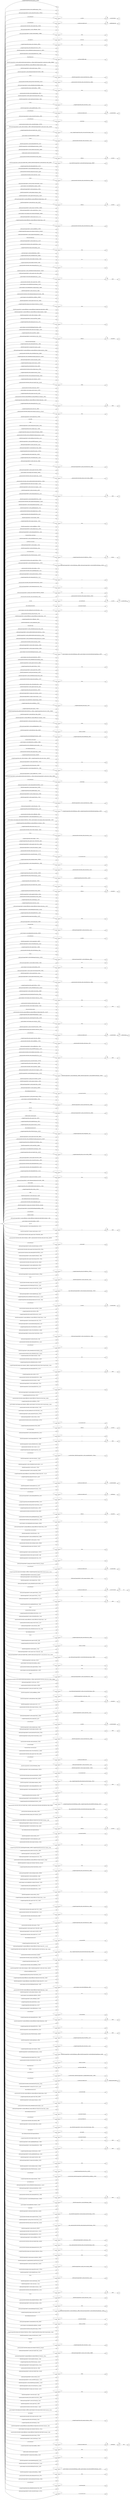 digraph NFA {
  rankdir=LR;
  node [shape=circle, fontsize=10];
  __start [shape=point, label=""];
  __start -> 1;
  323 [label="323"];
  129 [label="129"];
  675 [label="675"];
  785 [label="785"];
  787 [label="787"];
  816 [label="816"];
  112 [label="112"];
  817 [label="817"];
  723 [label="723"];
  820 [label="820"];
  359 [label="359"];
  571 [label="571"];
  847 [label="847"];
  208 [label="208"];
  344 [label="344"];
  404 [label="404"];
  518 [label="518"];
  322 [label="322"];
  567 [label="567"];
  26 [label="26"];
  500 [label="500"];
  468 [label="468"];
  194 [label="194"];
  508 [label="508"];
  513 [label="513"];
  911 [label="911"];
  774 [label="774"];
  461 [label="461"];
  786 [label="786"];
  759 [label="759"];
  152 [label="152"];
  527 [label="527"];
  105 [label="105"];
  578 [label="578"];
  811 [label="811"];
  906 [label="906"];
  220 [label="220"];
  807 [label="807"];
  77 [label="77"];
  82 [label="82"];
  848 [label="848"];
  422 [label="422"];
  914 [label="914"];
  493 [label="493"];
  909 [label="909"];
  492 [label="492"];
  488 [label="488"];
  802 [label="802"];
  718 [label="718"];
  829 [label="829"];
  171 [label="171"];
  276 [label="276"];
  79 [label="79"];
  83 [label="83"];
  720 [label="720"];
  315 [label="315"];
  732 [label="732"];
  863 [label="863"];
  523 [label="523"];
  531 [label="531"];
  457 [label="457"];
  169 [label="169"];
  668 [label="668"];
  30 [label="30"];
  98 [label="98"];
  320 [label="320"];
  489 [label="489"];
  296 [label="296"];
  355 [label="355"];
  624 [label="624"];
  48 [label="48"];
  88 [label="88"];
  903 [label="903"];
  636 [label="636"];
  726 [label="726"];
  665 [label="665"];
  203 [label="203"];
  771 [label="771"];
  426 [label="426"];
  413 [label="413"];
  557 [label="557"];
  450 [label="450"];
  671 [label="671"];
  667 [label="667"];
  733 [label="733"];
  672 [label="672"];
  9 [label="9"];
  193 [label="193"];
  884 [label="884"];
  640 [label="640"];
  318 [label="318"];
  201 [label="201"];
  674 [label="674"];
  21 [label="21"];
  600 [label="600"];
  350 [label="350"];
  643 [label="643"];
  692 [label="692"];
  133 [label="133"];
  222 [label="222"];
  772 [label="772"];
  230 [label="230"];
  76 [label="76"];
  599 [label="599"];
  246 [label="246"];
  708 [label="708"];
  168 [label="168"];
  405 [label="405"];
  484 [label="484"];
  588 [label="588"];
  769 [label="769"];
  73 [label="73"];
  752 [label="752"];
  725 [label="725"];
  439 [label="439"];
  149 [label="149"];
  748 [label="748"];
  418 [label="418"];
  202 [label="202"];
  383 [label="383"];
  388 [label="388"];
  547 [label="547"];
  681 [label="681"];
  345 [label="345"];
  757 [label="757"];
  862 [label="862"];
  792 [label="792"];
  86 [label="86"];
  340 [label="340"];
  616 [label="616"];
  23 [label="23"];
  348 [label="348"];
  392 [label="392"];
  291 [label="291"];
  398 [label="398"];
  558 [label="558"];
  804 [label="804"];
  59 [label="59"];
  224 [label="224"];
  874 [label="874"];
  717 [label="717"];
  218 [label="218"];
  271 [label="271"];
  298 [label="298"];
  621 [label="621"];
  283 [label="283"];
  74 [label="74"];
  334 [label="334"];
  130 [label="130"];
  204 [label="204"];
  124 [label="124"];
  132 [label="132"];
  745 [label="745"];
  241 [label="241"];
  39 [label="39"];
  191 [label="191"];
  364 [label="364"];
  261 [label="261"];
  41 [label="41"];
  474 [label="474"];
  744 [label="744"];
  919 [label="919"];
  920 [label="920"];
  798 [label="798"];
  688 [label="688"];
  864 [label="864"];
  538 [label="538"];
  245 [label="245"];
  827 [label="827"];
  196 [label="196"];
  54 [label="54"];
  781 [label="781"];
  442 [label="442"];
  510 [label="510"];
  609 [label="609"];
  615 [label="615"];
  912 [label="912"];
  336 [label="336"];
  308 [label="308"];
  379 [label="379"];
  608 [label="608"];
  623 [label="623"];
  915 [label="915"];
  589 [label="589"];
  738 [label="738"];
  834 [label="834"];
  236 [label="236"];
  118 [label="118"];
  135 [label="135"];
  260 [label="260"];
  438 [label="438"];
  545 [label="545"];
  706 [label="706"];
  524 [label="524"];
  140 [label="140"];
  517 [label="517"];
  411 [label="411"];
  91 [label="91"];
  4 [label="4"];
  361 [label="361"];
  541 [label="541"];
  256 [label="256"];
  311 [label="311"];
  642 [label="642"];
  294 [label="294"];
  470 [label="470"];
  612 [label="612"];
  696 [label="696"];
  855 [label="855"];
  408 [label="408"];
  448 [label="448"];
  777 [label="777"];
  645 [label="645"];
  918 [label="918"];
  123 [label="123"];
  542 [label="542"];
  901 [label="901"];
  821 [label="821"];
  270 [label="270"];
  63 [label="63"];
  520 [label="520"];
  629 [label="629"];
  116 [label="116"];
  7 [label="7"];
  916 [label="916"];
  113 [label="113"];
  60 [label="60"];
  677 [label="677"];
  362 [label="362"];
  62 [label="62"];
  687 [label="687"];
  533 [label="533"];
  395 [label="395"];
  1 [label="1"];
  561 [label="561"];
  179 [label="179"];
  773 [label="773"];
  3 [label="3"];
  828 [label="828"];
  755 [label="755"];
  93 [label="93"];
  387 [label="387"];
  381 [label="381"];
  432 [label="432"];
  794 [label="794"];
  452 [label="452"];
  853 [label="853"];
  716 [label="716"];
  27 [label="27"];
  575 [label="575"];
  669 [label="669"];
  499 [label="499"];
  573 [label="573"];
  618 [label="618"];
  181 [label="181"];
  719 [label="719"];
  646 [label="646"];
  760 [label="760"];
  764 [label="764"];
  58 [label="58"];
  357 [label="357"];
  420 [label="420"];
  436 [label="436"];
  235 [label="235"];
  159 [label="159"];
  593 [label="593"];
  110 [label="110"];
  469 [label="469"];
  158 [label="158"];
  406 [label="406"];
  46 [label="46"];
  360 [label="360"];
  180 [label="180"];
  185 [label="185"];
  127 [label="127"];
  421 [label="421"];
  303 [label="303"];
  563 [label="563"];
  570 [label="570"];
  750 [label="750"];
  305 [label="305"];
  341 [label="341"];
  331 [label="331"];
  446 [label="446"];
  389 [label="389"];
  487 [label="487"];
  580 [label="580"];
  453 [label="453"];
  293 [label="293"];
  859 [label="859"];
  724 [label="724"];
  818 [label="818"];
  740 [label="740"];
  227 [label="227"];
  852 [label="852"];
  832 [label="832"];
  92 [label="92"];
  366 [label="366"];
  370 [label="370"];
  378 [label="378"];
  584 [label="584"];
  374 [label="374"];
  367 [label="367"];
  519 [label="519"];
  635 [label="635"];
  670 [label="670"];
  638 [label="638"];
  833 [label="833"];
  796 [label="796"];
  689 [label="689"];
  444 [label="444"];
  565 [label="565"];
  324 [label="324"];
  594 [label="594"];
  414 [label="414"];
  869 [label="869"];
  614 [label="614"];
  295 [label="295"];
  187 [label="187"];
  697 [label="697"];
  737 [label="737"];
  353 [label="353"];
  195 [label="195"];
  85 [label="85"];
  333 [label="333"];
  183 [label="183"];
  886 [label="886"];
  309 [label="309"];
  702 [label="702"];
  237 [label="237"];
  587 [label="587"];
  711 [label="711"];
  904 [label="904"];
  138 [label="138"];
  255 [label="255"];
  342 [label="342"];
  691 [label="691"];
  761 [label="761"];
  905 [label="905"];
  332 [label="332"];
  279 [label="279"];
  535 [label="535"];
  326 [label="326"];
  206 [label="206"];
  319 [label="319"];
  365 [label="365"];
  736 [label="736"];
  284 [label="284"];
  908 [label="908"];
  503 [label="503"];
  94 [label="94"];
  910 [label="910"];
  472 [label="472"];
  259 [label="259"];
  262 [label="262"];
  555 [label="555"];
  464 [label="464"];
  354 [label="354"];
  199 [label="199"];
  209 [label="209"];
  212 [label="212"];
  709 [label="709"];
  854 [label="854"];
  917 [label="917"];
  729 [label="729"];
  780 [label="780"];
  479 [label="479"];
  549 [label="549"];
  281 [label="281"];
  178 [label="178"];
  883 [label="883"];
  625 [label="625"];
  596 [label="596"];
  885 [label="885"];
  746 [label="746"];
  887 [label="887"];
  166 [label="166"];
  316 [label="316"];
  591 [label="591"];
  497 [label="497"];
  582 [label="582"];
  836 [label="836"];
  783 [label="783"];
  861 [label="861"];
  234 [label="234"];
  577 [label="577"];
  498 [label="498"];
  368 [label="368"];
  735 [label="735"];
  103 [label="103"];
  78 [label="78"];
  22 [label="22"];
  34 [label="34"];
  335 [label="335"];
  257 [label="257"];
  739 [label="739"];
  546 [label="546"];
  842 [label="842"];
  197 [label="197"];
  459 [label="459"];
  805 [label="805"];
  240 [label="240"];
  109 [label="109"];
  634 [label="634"];
  146 [label="146"];
  90 [label="90"];
  170 [label="170"];
  119 [label="119"];
  891 [label="891"];
  254 [label="254"];
  377 [label="377"];
  145 [label="145"];
  607 [label="607"];
  462 [label="462"];
  393 [label="393"];
  476 [label="476"];
  644 [label="644"];
  662 [label="662"];
  8 [label="8"];
  678 [label="678"];
  102 [label="102"];
  731 [label="731"];
  876 [label="876"];
  892 [label="892"];
  844 [label="844"];
  896 [label="896"];
  28 [label="28"];
  658 [label="658"];
  244 [label="244"];
  253 [label="253"];
  338 [label="338"];
  482 [label="482"];
  5 [label="5"];
  275 [label="275"];
  419 [label="419"];
  790 [label="790"];
  53 [label="53"];
  229 [label="229"];
  213 [label="213"];
  509 [label="509"];
  15 [label="15"];
  868 [label="868"];
  728 [label="728"];
  313 [label="313"];
  590 [label="590"];
  182 [label="182"];
  161 [label="161"];
  20 [label="20"];
  167 [label="167"];
  356 [label="356"];
  394 [label="394"];
  685 [label="685"];
  900 [label="900"];
  330 [label="330"];
  337 [label="337"];
  877 [label="877"];
  537 [label="537"];
  16 [label="16"];
  81 [label="81"];
  390 [label="390"];
  630 [label="630"];
  631 [label="631"];
  779 [label="779"];
  31 [label="31"];
  80 [label="80"];
  707 [label="707"];
  824 [label="824"];
  552 [label="552"];
  765 [label="765"];
  843 [label="843"];
  528 [label="528"];
  400 [label="400"];
  66 [label="66"];
  184 [label="184"];
  837 [label="837"];
  603 [label="603"];
  289 [label="289"];
  71 [label="71"];
  153 [label="153"];
  617 [label="617"];
  650 [label="650"];
  242 [label="242"];
  121 [label="121"];
  69 [label="69"];
  866 [label="866"];
  680 [label="680"];
  889 [label="889"];
  268 [label="268"];
  763 [label="763"];
  679 [label="679"];
  652 [label="652"];
  913 [label="913"];
  43 [label="43"];
  516 [label="516"];
  292 [label="292"];
  655 [label="655"];
  602 [label="602"];
  225 [label="225"];
  343 [label="343"];
  25 [label="25"];
  782 [label="782"];
  137 [label="137"];
  371 [label="371"];
  233 [label="233"];
  386 [label="386"];
  449 [label="449"];
  775 [label="775"];
  514 [label="514"];
  632 [label="632"];
  380 [label="380"];
  722 [label="722"];
  637 [label="637"];
  838 [label="838"];
  633 [label="633"];
  160 [label="160"];
  841 [label="841"];
  409 [label="409"];
  285 [label="285"];
  57 [label="57"];
  247 [label="247"];
  49 [label="49"];
  228 [label="228"];
  211 [label="211"];
  272 [label="272"];
  358 [label="358"];
  264 [label="264"];
  154 [label="154"];
  369 [label="369"];
  45 [label="45"];
  663 [label="663"];
  274 [label="274"];
  532 [label="532"];
  611 [label="611"];
  327 [label="327"];
  33 [label="33"];
  572 [label="572"];
  597 [label="597"];
  808 [label="808"];
  304 [label="304"];
  430 [label="430"];
  656 [label="656"];
  742 [label="742"];
  899 [label="899"];
  75 [label="75"];
  754 [label="754"];
  505 [label="505"];
  676 [label="676"];
  776 [label="776"];
  84 [label="84"];
  287 [label="287"];
  845 [label="845"];
  705 [label="705"];
  814 [label="814"];
  99 [label="99"];
  698 [label="698"];
  521 [label="521"];
  410 [label="410"];
  96 [label="96"];
  89 [label="89"];
  263 [label="263"];
  795 [label="795"];
  539 [label="539"];
  878 [label="878"];
  407 [label="407"];
  511 [label="511"];
  649 [label="649"];
  823 [label="823"];
  190 [label="190"];
  216 [label="216"];
  809 [label="809"];
  473 [label="473"];
  325 [label="325"];
  819 [label="819"];
  704 [label="704"];
  428 [label="428"];
  850 [label="850"];
  250 [label="250"];
  347 [label="347"];
  870 [label="870"];
  104 [label="104"];
  376 [label="376"];
  95 [label="95"];
  61 [label="61"];
  155 [label="155"];
  727 [label="727"];
  556 [label="556"];
  858 [label="858"];
  445 [label="445"];
  579 [label="579"];
  683 [label="683"];
  148 [label="148"];
  205 [label="205"];
  434 [label="434"];
  72 [label="72"];
  515 [label="515"];
  560 [label="560"];
  13 [label="13"];
  799 [label="799"];
  210 [label="210"];
  712 [label="712"];
  715 [label="715"];
  443 [label="443"];
  576 [label="576"];
  812 [label="812"];
  583 [label="583"];
  415 [label="415"];
  544 [label="544"];
  700 [label="700"];
  232 [label="232"];
  699 [label="699"];
  902 [label="902"];
  857 [label="857"];
  265 [label="265"];
  721 [label="721"];
  37 [label="37"];
  50 [label="50"];
  713 [label="713"];
  55 [label="55"];
  522 [label="522"];
  2 [label="2"];
  907 [label="907"];
  243 [label="243"];
  163 [label="163"];
  221 [label="221"];
  784 [label="784"];
  290 [label="290"];
  475 [label="475"];
  586 [label="586"];
  659 [label="659"];
  495 [label="495"];
  743 [label="743"];
  64 [label="64"];
  766 [label="766"];
  873 [label="873"];
  136 [label="136"];
  666 [label="666"];
  128 [label="128"];
  653 [label="653"];
  471 [label="471"];
  431 [label="431"];
  447 [label="447"];
  502 [label="502"];
  114 [label="114"];
  536 [label="536"];
  871 [label="871"];
  613 [label="613"];
  789 [label="789"];
  252 [label="252"];
  788 [label="788"];
  425 [label="425"];
  598 [label="598"];
  710 [label="710"];
  288 [label="288"];
  467 [label="467"];
  694 [label="694"];
  131 [label="131"];
  397 [label="397"];
  778 [label="778"];
  856 [label="856"];
  186 [label="186"];
  215 [label="215"];
  68 [label="68"];
  770 [label="770"];
  797 [label="797"];
  875 [label="875"];
  543 [label="543"];
  435 [label="435"];
  107 [label="107"];
  605 [label="605"];
  317 [label="317"];
  429 [label="429"];
  703 [label="703"];
  893 [label="893"];
  526 [label="526"];
  375 [label="375"];
  690 [label="690"];
  297 [label="297"];
  490 [label="490"];
  126 [label="126"];
  701 [label="701"];
  142 [label="142"];
  44 [label="44"];
  188 [label="188"];
  569 [label="569"];
  463 [label="463"];
  619 [label="619"];
  125 [label="125"];
  363 [label="363"];
  17 [label="17"];
  441 [label="441"];
  601 [label="601"];
  115 [label="115"];
  258 [label="258"];
  329 [label="329"];
  491 [label="491"];
  686 [label="686"];
  312 [label="312"];
  626 [label="626"];
  38 [label="38"];
  391 [label="391"];
  301 [label="301"];
  684 [label="684"];
  800 [label="800"];
  65 [label="65"];
  496 [label="496"];
  507 [label="507"];
  749 [label="749"];
  231 [label="231"];
  767 [label="767"];
  506 [label="506"];
  52 [label="52"];
  192 [label="192"];
  451 [label="451"];
  238 [label="238"];
  865 [label="865"];
  67 [label="67"];
  162 [label="162"];
  173 [label="173"];
  756 [label="756"];
  454 [label="454"];
  888 [label="888"];
  530 [label="530"];
  897 [label="897"];
  147 [label="147"];
  417 [label="417"];
  592 [label="592"];
  111 [label="111"];
  585 [label="585"];
  10 [label="10"];
  299 [label="299"];
  314 [label="314"];
  554 [label="554"];
  306 [label="306"];
  321 [label="321"];
  176 [label="176"];
  51 [label="51"];
  248 [label="248"];
  282 [label="282"];
  895 [label="895"];
  108 [label="108"];
  654 [label="654"];
  803 [label="803"];
  548 [label="548"];
  880 [label="880"];
  300 [label="300"];
  189 [label="189"];
  384 [label="384"];
  758 [label="758"];
  35 [label="35"];
  427 [label="427"];
  269 [label="269"];
  753 [label="753"];
  551 [label="551"];
  328 [label="328"];
  47 [label="47"];
  307 [label="307"];
  661 [label="661"];
  835 [label="835"];
  351 [label="351"];
  385 [label="385"];
  620 [label="620"];
  349 [label="349"];
  534 [label="534"];
  165 [label="165"];
  478 [label="478"];
  660 [label="660"];
  277 [label="277"];
  840 [label="840"];
  494 [label="494"];
  890 [label="890"];
  207 [label="207"];
  460 [label="460"];
  266 [label="266"];
  18 [label="18"];
  101 [label="101"];
  24 [label="24"];
  879 [label="879"];
  793 [label="793"];
  826 [label="826"];
  815 [label="815"];
  174 [label="174"];
  568 [label="568"];
  747 [label="747"];
  12 [label="12"];
  801 [label="801"];
  11 [label="11"];
  36 [label="36"];
  239 [label="239"];
  486 [label="486"];
  477 [label="477"];
  529 [label="529"];
  56 [label="56"];
  553 [label="553"];
  768 [label="768"];
  14 [label="14"];
  830 [label="830"];
  813 [label="813"];
  872 [label="872"];
  839 [label="839"];
  177 [label="177"];
  483 [label="483"];
  172 [label="172"];
  849 [label="849"];
  19 [label="19"];
  249 [label="249"];
  156 [label="156"];
  412 [label="412"];
  693 [label="693"];
  278 [label="278"];
  217 [label="217"];
  581 [label="581"];
  810 [label="810"];
  423 [label="423"];
  566 [label="566"];
  512 [label="512"];
  273 [label="273"];
  106 [label="106"];
  791 [label="791"];
  310 [label="310"];
  851 [label="851"];
  574 [label="574"];
  639 [label="639"];
  97 [label="97"];
  860 [label="860"];
  157 [label="157"];
  458 [label="458"];
  751 [label="751"];
  882 [label="882"];
  485 [label="485"];
  139 [label="139"];
  280 [label="280"];
  466 [label="466"];
  122 [label="122"];
  540 [label="540"];
  648 [label="648"];
  143 [label="143"];
  525 [label="525"];
  641 [label="641"];
  120 [label="120"];
  416 [label="416"];
  151 [label="151"];
  198 [label="198"];
  501 [label="501"];
  403 [label="403"];
  481 [label="481"];
  141 [label="141"];
  302 [label="302"];
  433 [label="433"];
  562 [label="562"];
  898 [label="898"];
  223 [label="223"];
  437 [label="437"];
  440 [label="440"];
  595 [label="595"];
  164 [label="164"];
  894 [label="894"];
  117 [label="117"];
  251 [label="251"];
  647 [label="647"];
  627 [label="627"];
  219 [label="219"];
  6 [label="6"];
  622 [label="622"];
  730 [label="730"];
  144 [label="144"];
  200 [label="200"];
  825 [label="825"];
  695 [label="695"];
  399 [label="399"];
  806 [label="806"];
  881 [label="881"];
  867 [label="867"];
  40 [label="40"];
  402 [label="402"];
  651 [label="651"];
  346 [label="346"];
  559 [label="559"];
  480 [label="480"];
  267 [label="267"];
  673 [label="673"];
  87 [label="87"];
  657 [label="657"];
  610 [label="610"];
  286 [label="286"];
  682 [label="682"];
  455 [label="455"];
  550 [label="550"];
  564 [label="564"];
  465 [label="465"];
  134 [label="134"];
  42 [label="42"];
  714 [label="714"];
  424 [label="424"];
  175 [label="175"];
  352 [label="352"];
  741 [label="741"];
  846 [label="846"];
  70 [label="70"];
  373 [label="373"];
  372 [label="372"];
  382 [label="382"];
  734 [label="734"];
  32 [label="32"];
  100 [label="100"];
  339 [label="339"];
  606 [label="606"];
  822 [label="822"];
  214 [label="214"];
  29 [label="29"];
  396 [label="396"];
  456 [label="456"];
  504 [label="504"];
  628 [label="628"];
  762 [label="762"];
  401 [label="401"];
  150 [label="150"];
  664 [label="664"];
  831 [label="831"];
  226 [label="226"];
  604 [label="604"];
  { node [shape=doublecircle]; 2 4 5 7 9 11 13 15 16 18 20 21 22 23 25 27 28 29 30 31 32 33 34 35 36 37 38 39 40 42 43 45 47 48 49 50 52 53 54 55 56 57 58 59 60 61 62 63 65 66 67 68 69 70 71 72 73 74 75 77 80 81 82 83 85 86 87 88 89 90 91 92 93 94 97 100 102 103 104 106 107 108 110 111 112 113 114 116 117 119 121 123 125 127 128 129 130 131 132 133 134 135 136 137 138 139 140 141 142 143 144 145 146 147 148 149 150 152 153 154 156 159 160 161 163 166 167 169 172 173 174 175 176 177 178 180 181 182 183 184 185 186 187 188 189 190 191 192 193 194 195 196 197 199 200 201 203 204 206 207 209 210 211 213 215 216 217 218 219 221 223 224 225 226 227 228 229 230 231 232 233 234 236 237 238 239 240 241 242 243 244 245 246 248 251 252 253 254 256 257 258 259 260 261 262 263 264 265 266 267 269 272 274 276 278 280 281 282 283 286 289 291 292 294 296 298 299 300 302 303 304 306 307 308 309 310 312 314 316 318 320 322 323 324 325 326 327 328 329 330 331 332 333 334 335 336 337 338 339 340 341 342 343 344 346 347 348 350 353 354 355 357 360 361 363 366 367 368 369 370 371 372 374 375 376 377 378 379 380 381 382 383 384 385 386 387 388 389 390 392 393 395 397 398 399 400 402 403 404 405 406 407 408 409 410 411 412 413 414 416 417 418 419 420 421 422 423 424 425 426 428 431 432 433 434 436 437 438 439 440 441 442 443 444 445 446 449 452 454 455 456 457 459 461 463 464 465 466 468 469 470 472 473 474 475 476 478 479 480 482 484 486 488 490 491 492 493 494 495 496 497 498 499 500 501 502 503 504 505 506 507 508 509 510 511 512 513 514 516 517 518 520 523 524 525 527 530 531 533 536 537 538 539 540 541 542 544 545 546 547 548 549 550 551 552 553 554 555 556 557 558 559 560 562 563 565 567 568 569 570 572 573 574 575 576 577 578 579 580 581 582 583 585 586 587 588 589 590 591 592 593 594 595 597 600 601 602 603 605 606 607 608 609 610 611 612 613 614 615 618 621 623 624 626 628 630 631 632 633 634 635 636 638 639 640 642 643 644 645 646 648 649 650 652 654 656 658 660 661 662 663 664 665 666 667 668 669 670 671 672 673 674 675 676 677 678 679 680 681 682 683 684 685 686 688 689 690 692 695 696 697 699 702 703 705 708 709 710 711 712 713 714 716 717 718 719 720 721 722 723 724 725 726 727 728 729 730 731 732 733 734 736 737 738 740 741 742 744 745 747 748 749 750 751 752 753 754 756 757 759 761 763 764 765 766 768 771 772 776 777 778 779 781 784 787 790 792 794 796 798 801 804 808 811 815 818 821 825 828 830 832 834 836 838 840 842 843 844 845 846 848 850 851 852 853 854 855 856 857 858 859 860 862 864 866 868 870 872 874 876 877 878 879 880 881 882 883 885 887 889 891 893 895 897 899 900 901 902 904 906 908 910 912 914 916 918 919 920 }
  1 -> 2 [label="#gw-desktop-herotator"];
  1 -> 3 [label="#gw-desktop-herotator"];
  3 -> 3 [label="*"];
  3 -> 4 [label=".a-carousel-viewport"];
  1 -> 5 [label="#gw-desktop-herotator.tall"];
  1 -> 6 [label="#gw-desktop-herotator.tall"];
  6 -> 6 [label="*"];
  6 -> 7 [label=".a-carousel-container"];
  1 -> 8 [label="#gw-desktop-herotator.tall"];
  8 -> 8 [label="*"];
  8 -> 9 [label=".a-carousel-controls"];
  1 -> 10 [label="#gw-desktop-herotator.tall"];
  10 -> 10 [label="*"];
  10 -> 11 [label=".a-carousel-left"];
  1 -> 12 [label="#gw-desktop-herotator.tall"];
  12 -> 12 [label="*"];
  12 -> 13 [label=".a-carousel-right"];
  1 -> 14 [label="#gw-desktop-herotator.tall"];
  14 -> 14 [label="*"];
  14 -> 15 [label=".a-carousel-viewport"];
  1 -> 16 [label="#gw-desktop-herotator.tall.single-slide-hero"];
  1 -> 17 [label="#gw-desktop-herotator.tall.single-slide-hero"];
  17 -> 17 [label="*"];
  17 -> 18 [label=".a-carousel-controls"];
  1 -> 19 [label="#gw-desktop-herotator.tall.single-slide-hero"];
  19 -> 19 [label="*"];
  19 -> 20 [label=".a-carousel-viewport"];
  1 -> 21 [label="#icp-touch-link-cop"];
  1 -> 22 [label="#icp-touch-link-country"];
  1 -> 23 [label="#icp-touch-link-language"];
  1 -> 24 [label="#nav-flyout-ewc"];
  24 -> 24 [label="*"];
  24 -> 25 [label=".nav-flyout-buffer-left"];
  1 -> 26 [label="#nav-flyout-ewc"];
  26 -> 26 [label="*"];
  26 -> 27 [label=".nav-flyout-buffer-right"];
  1 -> 28 [label="-webkit-media-controls-panel"];
  1 -> 29 [label="-webkit-media-controls-panel-container"];
  1 -> 30 [label="-webkit-media-controls-start-playback-button"];
  1 -> 31 [label="-webkit-scrollbar"];
  1 -> 32 [label="._ameyal-product-shoveler_energy-efficiency_energy-efficiency-badge-data-sheet-label-container__2iEi2"];
  1 -> 33 [label="._ameyal-product-shoveler_energy-efficiency_energy-efficiency-badge-data-sheet-label__3b6X3"];
  1 -> 34 [label="._ameyal-product-shoveler_energy-efficiency_energy-efficiency-badge-rating-2021__2Q_3P"];
  1 -> 35 [label="._ameyal-product-shoveler_energy-efficiency_energy-efficiency-badge-rating-sign__1ronK"];
  1 -> 36 [label="._ameyal-product-shoveler_energy-efficiency_energy-efficiency-badge-rating__3_0eN"];
  1 -> 37 [label="._ameyal-product-shoveler_energy-efficiency_energy-efficiency-badge-shape__1IcJY"];
  1 -> 38 [label="._ameyal-product-shoveler_energy-efficiency_energy-efficiency-badge-standard__28gp8"];
  1 -> 39 [label="._ameyal-product-shoveler_energy-efficiency_energy-efficiency-container__1Pkva"];
  1 -> 40 [label="._ameyal-product-shoveler_image_asin-container-white-box__QwmgO"];
  1 -> 41 [label="._ameyal-product-shoveler_image_asin-container-white-box__QwmgO"];
  41 -> 41 [label="*"];
  41 -> 42 [label="img"];
  1 -> 43 [label="._ameyal-product-shoveler_image_asin-container__2jyCM"];
  1 -> 44 [label="._ameyal-product-shoveler_image_asin-container__2jyCM"];
  44 -> 44 [label="*"];
  44 -> 45 [label="img"];
  1 -> 46 [label="._ameyal-product-shoveler_image_base-padding__2zxN3"];
  46 -> 46 [label="*"];
  46 -> 47 [label="img"];
  1 -> 48 [label="._ameyal-product-shoveler_image_force-square__yjzpK"];
  1 -> 49 [label="._ameyal-product-shoveler_image_override-square__2e4Zf"];
  1 -> 50 [label="._ameyal-product-shoveler_image_round-corners__2y_fS"];
  1 -> 51 [label="._ameyal-product-shoveler_image_small-padding__15RRH"];
  51 -> 51 [label="*"];
  51 -> 52 [label="img"];
  1 -> 53 [label="._ameyal-product-shoveler_style_ad-feedback-loading-spinnner-rtl__2BoOY"];
  1 -> 54 [label="._ameyal-product-shoveler_style_ad-feedback-loading-spinnner__1nmZw"];
  1 -> 55 [label="._ameyal-product-shoveler_style_ad-feedback-primary-link__2bIZi"];
  1 -> 56 [label="._ameyal-product-shoveler_style_ad-feedback-sprite-mobile__2_rj8"];
  1 -> 57 [label="._ameyal-product-shoveler_style_ad-feedback-sprite__28uwB"];
  1 -> 58 [label="._ameyal-product-shoveler_style_ad-feedback-text-desktop__q3xp_"];
  1 -> 59 [label="._ameyal-product-shoveler_style_ad-feedback-text__2HjQ9"];
  1 -> 60 [label="._ameyal-product-shoveler_style_apexBadgeLabel__2-Vye"];
  1 -> 61 [label="._ameyal-product-shoveler_style_apexBadgeMessage__1tHvd"];
  1 -> 62 [label="._ameyal-product-shoveler_style_aspect-button-group__1LqUG"];
  1 -> 63 [label="._ameyal-product-shoveler_style_aspect-button__7cH_E"];
  1 -> 64 [label="._ameyal-product-shoveler_style_aspect-button__7cH_E"];
  64 -> 65 [label="svg"];
  1 -> 66 [label="._ameyal-product-shoveler_style_aspect-ratio-1236x1080__3aEzl"];
  1 -> 67 [label="._ameyal-product-shoveler_style_aspect-ratio-15x3__1h649"];
  1 -> 68 [label="._ameyal-product-shoveler_style_aspect-ratio-16x9__cBPv8"];
  1 -> 69 [label="._ameyal-product-shoveler_style_aspect-ratio-4x3__3BewI"];
  1 -> 70 [label="._ameyal-product-shoveler_style_aspect-ratio-5x8__2IaNz"];
  1 -> 71 [label="._ameyal-product-shoveler_style_aspect-ratio-dynamic-60vh__3N5g_"];
  1 -> 72 [label="._ameyal-product-shoveler_style_aspect-ratio-fill__2Zjfb"];
  1 -> 73 [label="._ameyal-product-shoveler_style_aspect-text__S4PU1"];
  1 -> 74 [label="._ameyal-product-shoveler_style_autoplay-span__2CMfc"];
  1 -> 75 [label="._ameyal-product-shoveler_style_badge-container__20aJ2"];
  1 -> 76 [label="._ameyal-product-shoveler_style_badge-container__20aJ2"];
  76 -> 77 [label="div"];
  1 -> 78 [label="._ameyal-product-shoveler_style_badge-container__20aJ2"];
  78 -> 79 [label="div"];
  79 -> 80 [label="span"];
  1 -> 81 [label="._ameyal-product-shoveler_style_badgeLabel__pJ5rc"];
  1 -> 82 [label="._ameyal-product-shoveler_style_badgeMessage__2Dtw7"];
  1 -> 83 [label="._ameyal-product-shoveler_style_carouselContainer__3N7M1"];
  1 -> 84 [label="._ameyal-product-shoveler_style_carouselContainer__3N7M1"];
  84 -> 84 [label="*"];
  84 -> 85 [label="li.a-carousel-card"];
  1 -> 86 [label="._ameyal-product-shoveler_style_close-icon-wrapper__1zvdC"];
  1 -> 87 [label="._ameyal-product-shoveler_style_close-icon__2RJs3"];
  1 -> 88 [label="._ameyal-product-shoveler_style_close-text__2-gwn"];
  1 -> 89 [label="._ameyal-product-shoveler_style_cta-link__2xo74"];
  1 -> 90 [label="._ameyal-product-shoveler_style_desktop-close-button__1iL_P"];
  1 -> 91 [label="._ameyal-product-shoveler_style_displayCount__1MVut"];
  1 -> 92 [label="._ameyal-product-shoveler_style_empty-footer__2d59h"];
  1 -> 93 [label="._ameyal-product-shoveler_style_five-pack__1-Tql"];
  1 -> 94 [label="._ameyal-product-shoveler_style_fluid-lazy-video__fInMS"];
  1 -> 95 [label="._ameyal-product-shoveler_style_fluid-lazy-video__fInMS"];
  95 -> 95 [label="*"];
  95 -> 96 [label=".video-js"];
  96 -> 96 [label="*"];
  96 -> 97 [label=".vjs-poster"];
  1 -> 98 [label="._ameyal-product-shoveler_style_fluid-lazy-video__fInMS"];
  98 -> 98 [label="*"];
  98 -> 99 [label=".video-js"];
  99 -> 99 [label="*"];
  99 -> 100 [label=".vjs-tech"];
  1 -> 101 [label="._ameyal-product-shoveler_style_fluid-lazy-video__fInMS"];
  101 -> 101 [label="*"];
  101 -> 102 [label=".video-js.vjs-fluid"];
  1 -> 103 [label="._ameyal-product-shoveler_style_four-pack__1ufgr"];
  1 -> 104 [label="._ameyal-product-shoveler_style_gw-hero-close-button__3svyZ"];
  1 -> 105 [label="._ameyal-product-shoveler_style_gw-hero-close-button__3svyZ"];
  105 -> 105 [label="*"];
  105 -> 106 [label="._ameyal-product-shoveler_style_close-black-icon__3hkbe"];
  1 -> 107 [label="._ameyal-product-shoveler_style_gwm-link-footer__3OF47"];
  1 -> 108 [label="._ameyal-product-shoveler_style_haulRibbon__3VZNi"];
  1 -> 109 [label="._ameyal-product-shoveler_style_haulRibbon__3VZNi"];
  109 -> 109 [label="*"];
  109 -> 110 [label="._ameyal-product-shoveler_style_logo__15d-3"];
  1 -> 111 [label="._ameyal-product-shoveler_style_header-icon__2cuVV"];
  1 -> 112 [label="._ameyal-product-shoveler_style_header-link__cUhOK"];
  1 -> 113 [label="._ameyal-product-shoveler_style_header__1vGdj"];
  1 -> 114 [label="._ameyal-product-shoveler_style_image-container__2OiZA"];
  1 -> 115 [label="._ameyal-product-shoveler_style_image-container__2OiZA"];
  115 -> 115 [label="*"];
  115 -> 116 [label="img"];
  1 -> 117 [label="._ameyal-product-shoveler_style_inlineErrorDetails__1NBx-"];
  1 -> 118 [label="._ameyal-product-shoveler_style_lazy-loaded-video__3m5dG"];
  118 -> 118 [label="*"];
  118 -> 119 [label="._ameyal-product-shoveler_style_cover-cta-link__2HKJP"];
  1 -> 120 [label="._ameyal-product-shoveler_style_lazy-loaded-video__3m5dG"];
  120 -> 120 [label="*"];
  120 -> 121 [label="img._ameyal-product-shoveler_style_cover-portrait-image__2lhzL"];
  1 -> 122 [label="._ameyal-product-shoveler_style_lazy-loaded-video__3m5dG"];
  122 -> 122 [label="*"];
  122 -> 123 [label="img._ameyal-product-shoveler_style_dynamic-portrait-image__1Wrzd"];
  1 -> 124 [label="._ameyal-product-shoveler_style_lazy-loaded-video__3m5dG"];
  124 -> 124 [label="*"];
  124 -> 125 [label="video"];
  1 -> 126 [label="._ameyal-product-shoveler_style_lazy-loaded-video__3m5dG._ameyal-product-shoveler_style_fluid-lazy-video__fInMS"];
  126 -> 126 [label="*"];
  126 -> 127 [label="img._ameyal-product-shoveler_style_fluid-landscape-image__TE6PT"];
  1 -> 128 [label="._ameyal-product-shoveler_style_logoGap__nKNZ9"];
  1 -> 129 [label="._ameyal-product-shoveler_style_logoRectangle__1VJwu"];
  1 -> 130 [label="._ameyal-product-shoveler_style_logoSquareContainer__3Paoc"];
  1 -> 131 [label="._ameyal-product-shoveler_style_logoSquare__3NZyi"];
  1 -> 132 [label="._ameyal-product-shoveler_style_logo__2ZQ-N"];
  1 -> 133 [label="._ameyal-product-shoveler_style_mixed-button__2og-m"];
  1 -> 134 [label="._ameyal-product-shoveler_style_mobile-close-button__3PB07"];
  1 -> 135 [label="._ameyal-product-shoveler_style_mobile-double-border-link-focus__1Oz9p"];
  1 -> 136 [label="._ameyal-product-shoveler_style_mobile-double-border-link-focus__1Oz9p._ameyal-product-shoveler_style_focus-visible__3HkmX"];
  1 -> 137 [label="._ameyal-product-shoveler_style_mosaic-card-body__1HmTs"];
  1 -> 138 [label="._ameyal-product-shoveler_style_mosaic-card__1C-_R"];
  1 -> 139 [label="._ameyal-product-shoveler_style_negative-button__1Dvqz"];
  1 -> 140 [label="._ameyal-product-shoveler_style_negativeMarginAdjust__1nqu9"];
  1 -> 141 [label="._ameyal-product-shoveler_style_oneLineTruncation__2WWse"];
  1 -> 142 [label="._ameyal-product-shoveler_style_overlay__3Sx3u"];
  1 -> 143 [label="._ameyal-product-shoveler_style_positive-button__3UOC3"];
  1 -> 144 [label="._ameyal-product-shoveler_style_poster-image__1W0yA"];
  1 -> 145 [label="._ameyal-product-shoveler_style_smartText__ubpEw"];
  1 -> 146 [label="._ameyal-product-shoveler_style_spCSRFTreatment__-hwVO"];
  1 -> 147 [label="._ameyal-product-shoveler_style_spacer__7Pyg3"];
  1 -> 148 [label="._ameyal-product-shoveler_style_stacking-context__3PbQE"];
  1 -> 149 [label="._ameyal-product-shoveler_style_theming-background-override__1HfzJ"];
  1 -> 150 [label="._ameyal-product-shoveler_style_theming-text-color__2f7xc"];
  1 -> 151 [label="._ameyal-product-shoveler_style_theming-text-color__2f7xc"];
  151 -> 151 [label="*"];
  151 -> 152 [label="a"];
  1 -> 153 [label="._ameyal-product-shoveler_style_themingTextColorWhite__1zryO"];
  1 -> 154 [label="._ameyal-product-shoveler_style_themingTextColor__1YKkf"];
  1 -> 155 [label="._ameyal-product-shoveler_style_themingTextColor__1YKkf"];
  155 -> 155 [label="*"];
  155 -> 156 [label="a"];
  1 -> 157 [label="._ameyal-product-shoveler_style_themingTextColor__1YKkf"];
  157 -> 157 [label="*"];
  157 -> 158 [label="a"];
  158 -> 158 [label="*"];
  158 -> 159 [label="span"];
  1 -> 160 [label="._ameyal-product-shoveler_style_themingTextColor__1oQsI"];
  1 -> 161 [label="._ameyal-product-shoveler_style_themingTextColor__2LCvL"];
  1 -> 162 [label="._ameyal-product-shoveler_style_themingTextColor__2LCvL"];
  162 -> 162 [label="*"];
  162 -> 163 [label="a"];
  1 -> 164 [label="._ameyal-product-shoveler_style_themingTextColor__2LCvL"];
  164 -> 164 [label="*"];
  164 -> 165 [label="a"];
  165 -> 165 [label="*"];
  165 -> 166 [label="span"];
  1 -> 167 [label="._ameyal-product-shoveler_style_themingTextColor__lrzuC"];
  1 -> 168 [label="._ameyal-product-shoveler_style_themingTextColor__lrzuC"];
  168 -> 168 [label="*"];
  168 -> 169 [label="a"];
  1 -> 170 [label="._ameyal-product-shoveler_style_themingTextColor__lrzuC"];
  170 -> 170 [label="*"];
  170 -> 171 [label="a"];
  171 -> 171 [label="*"];
  171 -> 172 [label="span"];
  1 -> 173 [label="._ameyal-product-shoveler_style_three-pack__5s3hP"];
  1 -> 174 [label="._ameyal-product-shoveler_style_threeLineTruncation__UkUjj"];
  1 -> 175 [label="._ameyal-product-shoveler_style_tile-container__1QgAV"];
  1 -> 176 [label="._ameyal-product-shoveler_style_tile-grid__QMxNY"];
  1 -> 177 [label="._ameyal-product-shoveler_style_tile-link__38lTa"];
  1 -> 178 [label="._ameyal-product-shoveler_style_tile-theming__3eeyj"];
  1 -> 179 [label="._ameyal-product-shoveler_style_tile-theming__3eeyj"];
  179 -> 180 [label="._ameyal-product-shoveler_style_image-container__2OiZA"];
  1 -> 181 [label="._ameyal-product-shoveler_style_truncation__x9-69"];
  1 -> 182 [label="._ameyal-product-shoveler_style_twoLineTruncation__16TLV"];
  1 -> 183 [label="._ameyal-product-shoveler_style_video-container__1hKS1"];
  1 -> 184 [label="._ameyal-product-shoveler_style_video-container__1hKS1._ameyal-product-shoveler_style_show-video__xX4WM"];
  1 -> 185 [label="._ameyal-product-shoveler_style_wd-backdrop-data__1znxG"];
  1 -> 186 [label="._ameyal-product-shoveler_style_wd-card-link-focus__sm6Xn"];
  1 -> 187 [label="._ameyal-product-shoveler_style_wdHeader__Edrev"];
  1 -> 188 [label="._cropped-image-link_energy-efficiency_energy-efficiency-badge-data-sheet-label-container__2iEi2"];
  1 -> 189 [label="._cropped-image-link_energy-efficiency_energy-efficiency-badge-data-sheet-label__3b6X3"];
  1 -> 190 [label="._cropped-image-link_energy-efficiency_energy-efficiency-badge-rating-2021__2Q_3P"];
  1 -> 191 [label="._cropped-image-link_energy-efficiency_energy-efficiency-badge-rating-sign__1ronK"];
  1 -> 192 [label="._cropped-image-link_energy-efficiency_energy-efficiency-badge-rating__3_0eN"];
  1 -> 193 [label="._cropped-image-link_energy-efficiency_energy-efficiency-badge-shape__1IcJY"];
  1 -> 194 [label="._cropped-image-link_energy-efficiency_energy-efficiency-badge-standard__28gp8"];
  1 -> 195 [label="._cropped-image-link_energy-efficiency_energy-efficiency-container__1Pkva"];
  1 -> 196 [label="._cropped-image-link_image_asin-container-full-height__MOKlF"];
  1 -> 197 [label="._cropped-image-link_image_asin-container-white-box__3Stwp"];
  1 -> 198 [label="._cropped-image-link_image_asin-container-white-box__3Stwp"];
  198 -> 198 [label="*"];
  198 -> 199 [label="img"];
  1 -> 200 [label="._cropped-image-link_image_asin-container-white-box__3Stwp._cropped-image-link_image_reduce-image-height__23dy8"];
  1 -> 201 [label="._cropped-image-link_image_asin-container-white-box__QwmgO"];
  1 -> 202 [label="._cropped-image-link_image_asin-container-white-box__QwmgO"];
  202 -> 202 [label="*"];
  202 -> 203 [label="img"];
  1 -> 204 [label="._cropped-image-link_image_asin-container__2jyCM"];
  1 -> 205 [label="._cropped-image-link_image_asin-container__2jyCM"];
  205 -> 205 [label="*"];
  205 -> 206 [label="img"];
  1 -> 207 [label="._cropped-image-link_image_asin-container__LRY5p"];
  1 -> 208 [label="._cropped-image-link_image_asin-container__LRY5p"];
  208 -> 208 [label="*"];
  208 -> 209 [label="img"];
  1 -> 210 [label="._cropped-image-link_image_asin-container__LRY5p._cropped-image-link_image_border-radius-top-only__2tZ_O"];
  1 -> 211 [label="._cropped-image-link_image_asin-container__LRY5p._cropped-image-link_image_reduce-image-height__23dy8"];
  1 -> 212 [label="._cropped-image-link_image_base-padding__2zxN3"];
  212 -> 212 [label="*"];
  212 -> 213 [label="img"];
  1 -> 214 [label="._cropped-image-link_image_base-padding__mNE_u"];
  214 -> 214 [label="*"];
  214 -> 215 [label="img"];
  1 -> 216 [label="._cropped-image-link_image_force-square__yjzpK"];
  1 -> 217 [label="._cropped-image-link_image_override-square__2e4Zf"];
  1 -> 218 [label="._cropped-image-link_image_round-corners__22iOW"];
  1 -> 219 [label="._cropped-image-link_image_round-corners__2y_fS"];
  1 -> 220 [label="._cropped-image-link_image_small-padding__15RRH"];
  220 -> 220 [label="*"];
  220 -> 221 [label="img"];
  1 -> 222 [label="._cropped-image-link_image_small-padding__3ZjS-"];
  222 -> 222 [label="*"];
  222 -> 223 [label="img"];
  1 -> 224 [label="._cropped-image-link_style_ad-feedback-loading-spinnner-rtl__2BoOY"];
  1 -> 225 [label="._cropped-image-link_style_ad-feedback-loading-spinnner__1nmZw"];
  1 -> 226 [label="._cropped-image-link_style_ad-feedback-primary-link__2bIZi"];
  1 -> 227 [label="._cropped-image-link_style_ad-feedback-sprite-mobile__2_rj8"];
  1 -> 228 [label="._cropped-image-link_style_ad-feedback-sprite__28uwB"];
  1 -> 229 [label="._cropped-image-link_style_ad-feedback-text-desktop__q3xp_"];
  1 -> 230 [label="._cropped-image-link_style_ad-feedback-text__2HjQ9"];
  1 -> 231 [label="._cropped-image-link_style_apexBadgeLabel__2-Vye"];
  1 -> 232 [label="._cropped-image-link_style_apexBadgeMessage__1tHvd"];
  1 -> 233 [label="._cropped-image-link_style_aspect-button-group__1LqUG"];
  1 -> 234 [label="._cropped-image-link_style_aspect-button__7cH_E"];
  1 -> 235 [label="._cropped-image-link_style_aspect-button__7cH_E"];
  235 -> 236 [label="svg"];
  1 -> 237 [label="._cropped-image-link_style_aspect-ratio-1236x1080__3aEzl"];
  1 -> 238 [label="._cropped-image-link_style_aspect-ratio-15x3__1h649"];
  1 -> 239 [label="._cropped-image-link_style_aspect-ratio-16x9__cBPv8"];
  1 -> 240 [label="._cropped-image-link_style_aspect-ratio-4x3__3BewI"];
  1 -> 241 [label="._cropped-image-link_style_aspect-ratio-5x8__2IaNz"];
  1 -> 242 [label="._cropped-image-link_style_aspect-ratio-dynamic-60vh__3N5g_"];
  1 -> 243 [label="._cropped-image-link_style_aspect-ratio-fill__2Zjfb"];
  1 -> 244 [label="._cropped-image-link_style_aspect-text__S4PU1"];
  1 -> 245 [label="._cropped-image-link_style_autoplay-span__2CMfc"];
  1 -> 246 [label="._cropped-image-link_style_badge-container__20aJ2"];
  1 -> 247 [label="._cropped-image-link_style_badge-container__20aJ2"];
  247 -> 248 [label="div"];
  1 -> 249 [label="._cropped-image-link_style_badge-container__20aJ2"];
  249 -> 250 [label="div"];
  250 -> 251 [label="span"];
  1 -> 252 [label="._cropped-image-link_style_badgeLabel__pJ5rc"];
  1 -> 253 [label="._cropped-image-link_style_badgeMessage__2Dtw7"];
  1 -> 254 [label="._cropped-image-link_style_carouselContainer__3N7M1"];
  1 -> 255 [label="._cropped-image-link_style_carouselContainer__3N7M1"];
  255 -> 255 [label="*"];
  255 -> 256 [label="li.a-carousel-card"];
  1 -> 257 [label="._cropped-image-link_style_centerImage-focusable__1JvMN"];
  1 -> 258 [label="._cropped-image-link_style_centerImage-focusable__1JvMN._cropped-image-link_style_focus-visible__2YLxf"];
  1 -> 259 [label="._cropped-image-link_style_centerImage__1rzYI"];
  1 -> 260 [label="._cropped-image-link_style_close-icon-wrapper__1zvdC"];
  1 -> 261 [label="._cropped-image-link_style_close-icon__2RJs3"];
  1 -> 262 [label="._cropped-image-link_style_close-text__2-gwn"];
  1 -> 263 [label="._cropped-image-link_style_cropped-image-link__3winf"];
  1 -> 264 [label="._cropped-image-link_style_cta-link__2xo74"];
  1 -> 265 [label="._cropped-image-link_style_desktop-close-button__1iL_P"];
  1 -> 266 [label="._cropped-image-link_style_displayCount__1MVut"];
  1 -> 267 [label="._cropped-image-link_style_dt-TextContainer__3nbU9"];
  1 -> 268 [label="._cropped-image-link_style_dt-TextContainer__3nbU9"];
  268 -> 268 [label="*"];
  268 -> 269 [label="._cropped-image-link_style_dt-ctaButton__1Nw6g"];
  1 -> 270 [label="._cropped-image-link_style_dt-TextContainer__3nbU9"];
  270 -> 270 [label="*"];
  270 -> 271 [label="._cropped-image-link_style_dt-ctaButton__1Nw6g"];
  271 -> 271 [label="*"];
  271 -> 272 [label="button"];
  1 -> 273 [label="._cropped-image-link_style_dt-TextContainer__3nbU9"];
  273 -> 273 [label="*"];
  273 -> 274 [label="._cropped-image-link_style_dt-cta__3aSwB"];
  1 -> 275 [label="._cropped-image-link_style_dt-TextContainer__3nbU9"];
  275 -> 275 [label="*"];
  275 -> 276 [label="._cropped-image-link_style_dt-legalLine__3gv_-"];
  1 -> 277 [label="._cropped-image-link_style_dt-TextContainer__3nbU9"];
  277 -> 277 [label="*"];
  277 -> 278 [label="._cropped-image-link_style_dt-subTitle__2_bC7"];
  1 -> 279 [label="._cropped-image-link_style_dt-TextContainer__3nbU9"];
  279 -> 279 [label="*"];
  279 -> 280 [label="._cropped-image-link_style_dt-title__1nnGN"];
  1 -> 281 [label="._cropped-image-link_style_empty-footer__2d59h"];
  1 -> 282 [label="._cropped-image-link_style_five-pack__1-Tql"];
  1 -> 283 [label="._cropped-image-link_style_fluid-lazy-video__fInMS"];
  1 -> 284 [label="._cropped-image-link_style_fluid-lazy-video__fInMS"];
  284 -> 284 [label="*"];
  284 -> 285 [label=".video-js"];
  285 -> 285 [label="*"];
  285 -> 286 [label=".vjs-poster"];
  1 -> 287 [label="._cropped-image-link_style_fluid-lazy-video__fInMS"];
  287 -> 287 [label="*"];
  287 -> 288 [label=".video-js"];
  288 -> 288 [label="*"];
  288 -> 289 [label=".vjs-tech"];
  1 -> 290 [label="._cropped-image-link_style_fluid-lazy-video__fInMS"];
  290 -> 290 [label="*"];
  290 -> 291 [label=".video-js.vjs-fluid"];
  1 -> 292 [label="._cropped-image-link_style_fluidImageContainer__2jd50"];
  1 -> 293 [label="._cropped-image-link_style_fluidImageContainer__2jd50"];
  293 -> 293 [label="*"];
  293 -> 294 [label="._cropped-image-link_style_fluidImage__iJ3aE"];
  1 -> 295 [label="._cropped-image-link_style_fluidImageContainer__2jd50"];
  295 -> 295 [label="*"];
  295 -> 296 [label="._cropped-image-link_style_fluidImage__iJ3aE._cropped-image-link_style_fluidLandscapeImage__3eTVC"];
  1 -> 297 [label="._cropped-image-link_style_fluidImageContainer__2jd50"];
  297 -> 297 [label="*"];
  297 -> 298 [label="._cropped-image-link_style_fluidImage__iJ3aE._cropped-image-link_style_fluidPortraitImage__3yQ-X"];
  1 -> 299 [label="._cropped-image-link_style_four-pack__1ufgr"];
  1 -> 300 [label="._cropped-image-link_style_gw-hero-close-button__3svyZ"];
  1 -> 301 [label="._cropped-image-link_style_gw-hero-close-button__3svyZ"];
  301 -> 301 [label="*"];
  301 -> 302 [label="._cropped-image-link_style_close-black-icon__3hkbe"];
  1 -> 303 [label="._cropped-image-link_style_gwm-link-footer__3OF47"];
  1 -> 304 [label="._cropped-image-link_style_haulRibbon__3VZNi"];
  1 -> 305 [label="._cropped-image-link_style_haulRibbon__3VZNi"];
  305 -> 305 [label="*"];
  305 -> 306 [label="._cropped-image-link_style_logo__15d-3"];
  1 -> 307 [label="._cropped-image-link_style_header-icon__2cuVV"];
  1 -> 308 [label="._cropped-image-link_style_header-link__cUhOK"];
  1 -> 309 [label="._cropped-image-link_style_header__1vGdj"];
  1 -> 310 [label="._cropped-image-link_style_image-container__2OiZA"];
  1 -> 311 [label="._cropped-image-link_style_image-container__2OiZA"];
  311 -> 311 [label="*"];
  311 -> 312 [label="img"];
  1 -> 313 [label="._cropped-image-link_style_lazy-loaded-video__3m5dG"];
  313 -> 313 [label="*"];
  313 -> 314 [label="._cropped-image-link_style_cover-cta-link__2HKJP"];
  1 -> 315 [label="._cropped-image-link_style_lazy-loaded-video__3m5dG"];
  315 -> 315 [label="*"];
  315 -> 316 [label="img._cropped-image-link_style_cover-portrait-image__2lhzL"];
  1 -> 317 [label="._cropped-image-link_style_lazy-loaded-video__3m5dG"];
  317 -> 317 [label="*"];
  317 -> 318 [label="img._cropped-image-link_style_dynamic-portrait-image__1Wrzd"];
  1 -> 319 [label="._cropped-image-link_style_lazy-loaded-video__3m5dG"];
  319 -> 319 [label="*"];
  319 -> 320 [label="video"];
  1 -> 321 [label="._cropped-image-link_style_lazy-loaded-video__3m5dG._cropped-image-link_style_fluid-lazy-video__fInMS"];
  321 -> 321 [label="*"];
  321 -> 322 [label="img._cropped-image-link_style_fluid-landscape-image__TE6PT"];
  1 -> 323 [label="._cropped-image-link_style_logoGap__nKNZ9"];
  1 -> 324 [label="._cropped-image-link_style_logoRectangle__1VJwu"];
  1 -> 325 [label="._cropped-image-link_style_logoSquareContainer__3Paoc"];
  1 -> 326 [label="._cropped-image-link_style_logoSquare__3NZyi"];
  1 -> 327 [label="._cropped-image-link_style_logo__2ZQ-N"];
  1 -> 328 [label="._cropped-image-link_style_mixed-button__2og-m"];
  1 -> 329 [label="._cropped-image-link_style_mobile-close-button__3PB07"];
  1 -> 330 [label="._cropped-image-link_style_mobile-double-border-link-focus__1Oz9p"];
  1 -> 331 [label="._cropped-image-link_style_mobile-double-border-link-focus__1Oz9p._cropped-image-link_style_focus-visible__3HkmX"];
  1 -> 332 [label="._cropped-image-link_style_mosaic-card-body__1HmTs"];
  1 -> 333 [label="._cropped-image-link_style_mosaic-card__1C-_R"];
  1 -> 334 [label="._cropped-image-link_style_negative-button__1Dvqz"];
  1 -> 335 [label="._cropped-image-link_style_negativeMarginAdjust__1nqu9"];
  1 -> 336 [label="._cropped-image-link_style_oneLineTruncation__2WWse"];
  1 -> 337 [label="._cropped-image-link_style_overlay__3Sx3u"];
  1 -> 338 [label="._cropped-image-link_style_positive-button__3UOC3"];
  1 -> 339 [label="._cropped-image-link_style_poster-image__1W0yA"];
  1 -> 340 [label="._cropped-image-link_style_smartText__ubpEw"];
  1 -> 341 [label="._cropped-image-link_style_spacer__7Pyg3"];
  1 -> 342 [label="._cropped-image-link_style_stacking-context__3PbQE"];
  1 -> 343 [label="._cropped-image-link_style_theming-background-override__1HfzJ"];
  1 -> 344 [label="._cropped-image-link_style_theming-text-color__2f7xc"];
  1 -> 345 [label="._cropped-image-link_style_theming-text-color__2f7xc"];
  345 -> 345 [label="*"];
  345 -> 346 [label="a"];
  1 -> 347 [label="._cropped-image-link_style_themingTextColorWhite__1zryO"];
  1 -> 348 [label="._cropped-image-link_style_themingTextColor__1YKkf"];
  1 -> 349 [label="._cropped-image-link_style_themingTextColor__1YKkf"];
  349 -> 349 [label="*"];
  349 -> 350 [label="a"];
  1 -> 351 [label="._cropped-image-link_style_themingTextColor__1YKkf"];
  351 -> 351 [label="*"];
  351 -> 352 [label="a"];
  352 -> 352 [label="*"];
  352 -> 353 [label="span"];
  1 -> 354 [label="._cropped-image-link_style_themingTextColor__1oQsI"];
  1 -> 355 [label="._cropped-image-link_style_themingTextColor__2LCvL"];
  1 -> 356 [label="._cropped-image-link_style_themingTextColor__2LCvL"];
  356 -> 356 [label="*"];
  356 -> 357 [label="a"];
  1 -> 358 [label="._cropped-image-link_style_themingTextColor__2LCvL"];
  358 -> 358 [label="*"];
  358 -> 359 [label="a"];
  359 -> 359 [label="*"];
  359 -> 360 [label="span"];
  1 -> 361 [label="._cropped-image-link_style_themingTextColor__lrzuC"];
  1 -> 362 [label="._cropped-image-link_style_themingTextColor__lrzuC"];
  362 -> 362 [label="*"];
  362 -> 363 [label="a"];
  1 -> 364 [label="._cropped-image-link_style_themingTextColor__lrzuC"];
  364 -> 364 [label="*"];
  364 -> 365 [label="a"];
  365 -> 365 [label="*"];
  365 -> 366 [label="span"];
  1 -> 367 [label="._cropped-image-link_style_three-pack__5s3hP"];
  1 -> 368 [label="._cropped-image-link_style_threeLineTruncation__UkUjj"];
  1 -> 369 [label="._cropped-image-link_style_tile-container__1QgAV"];
  1 -> 370 [label="._cropped-image-link_style_tile-grid__QMxNY"];
  1 -> 371 [label="._cropped-image-link_style_tile-link__38lTa"];
  1 -> 372 [label="._cropped-image-link_style_tile-theming__3eeyj"];
  1 -> 373 [label="._cropped-image-link_style_tile-theming__3eeyj"];
  373 -> 374 [label="._cropped-image-link_style_image-container__2OiZA"];
  1 -> 375 [label="._cropped-image-link_style_truncation__x9-69"];
  1 -> 376 [label="._cropped-image-link_style_twoLineTruncation__16TLV"];
  1 -> 377 [label="._cropped-image-link_style_video-container__1hKS1"];
  1 -> 378 [label="._cropped-image-link_style_video-container__1hKS1._cropped-image-link_style_show-video__xX4WM"];
  1 -> 379 [label="._cropped-image-link_style_wd-backdrop-data__1znxG"];
  1 -> 380 [label="._cropped-image-link_style_wd-card-link-focus__sm6Xn"];
  1 -> 381 [label="._cropped-image-link_style_wdHeader__Edrev"];
  1 -> 382 [label="._fluid-fat-image-link-v2_energy-efficiency_energy-efficiency-badge-data-sheet-label-container__2iEi2"];
  1 -> 383 [label="._fluid-fat-image-link-v2_energy-efficiency_energy-efficiency-badge-data-sheet-label__3b6X3"];
  1 -> 384 [label="._fluid-fat-image-link-v2_energy-efficiency_energy-efficiency-badge-rating-2021__2Q_3P"];
  1 -> 385 [label="._fluid-fat-image-link-v2_energy-efficiency_energy-efficiency-badge-rating-sign__1ronK"];
  1 -> 386 [label="._fluid-fat-image-link-v2_energy-efficiency_energy-efficiency-badge-rating__3_0eN"];
  1 -> 387 [label="._fluid-fat-image-link-v2_energy-efficiency_energy-efficiency-badge-shape__1IcJY"];
  1 -> 388 [label="._fluid-fat-image-link-v2_energy-efficiency_energy-efficiency-badge-standard__28gp8"];
  1 -> 389 [label="._fluid-fat-image-link-v2_energy-efficiency_energy-efficiency-container__1Pkva"];
  1 -> 390 [label="._fluid-fat-image-link-v2_image_asin-container-white-box__QwmgO"];
  1 -> 391 [label="._fluid-fat-image-link-v2_image_asin-container-white-box__QwmgO"];
  391 -> 391 [label="*"];
  391 -> 392 [label="img"];
  1 -> 393 [label="._fluid-fat-image-link-v2_image_asin-container__2jyCM"];
  1 -> 394 [label="._fluid-fat-image-link-v2_image_asin-container__2jyCM"];
  394 -> 394 [label="*"];
  394 -> 395 [label="img"];
  1 -> 396 [label="._fluid-fat-image-link-v2_image_base-padding__2zxN3"];
  396 -> 396 [label="*"];
  396 -> 397 [label="img"];
  1 -> 398 [label="._fluid-fat-image-link-v2_image_force-square__yjzpK"];
  1 -> 399 [label="._fluid-fat-image-link-v2_image_override-square__2e4Zf"];
  1 -> 400 [label="._fluid-fat-image-link-v2_image_round-corners__2y_fS"];
  1 -> 401 [label="._fluid-fat-image-link-v2_image_small-padding__15RRH"];
  401 -> 401 [label="*"];
  401 -> 402 [label="img"];
  1 -> 403 [label="._fluid-fat-image-link-v2_singleLinkStyle_bodyFooterLink__9LvH0"];
  1 -> 404 [label="._fluid-fat-image-link-v2_style_ad-feedback-loading-spinnner-rtl__2BoOY"];
  1 -> 405 [label="._fluid-fat-image-link-v2_style_ad-feedback-loading-spinnner__1nmZw"];
  1 -> 406 [label="._fluid-fat-image-link-v2_style_ad-feedback-primary-link__2bIZi"];
  1 -> 407 [label="._fluid-fat-image-link-v2_style_ad-feedback-sprite-mobile__2_rj8"];
  1 -> 408 [label="._fluid-fat-image-link-v2_style_ad-feedback-sprite__28uwB"];
  1 -> 409 [label="._fluid-fat-image-link-v2_style_ad-feedback-text-desktop__q3xp_"];
  1 -> 410 [label="._fluid-fat-image-link-v2_style_ad-feedback-text__2HjQ9"];
  1 -> 411 [label="._fluid-fat-image-link-v2_style_apexBadgeLabel__2-Vye"];
  1 -> 412 [label="._fluid-fat-image-link-v2_style_apexBadgeMessage__1tHvd"];
  1 -> 413 [label="._fluid-fat-image-link-v2_style_aspect-button-group__1LqUG"];
  1 -> 414 [label="._fluid-fat-image-link-v2_style_aspect-button__7cH_E"];
  1 -> 415 [label="._fluid-fat-image-link-v2_style_aspect-button__7cH_E"];
  415 -> 416 [label="svg"];
  1 -> 417 [label="._fluid-fat-image-link-v2_style_aspect-ratio-1236x1080__3aEzl"];
  1 -> 418 [label="._fluid-fat-image-link-v2_style_aspect-ratio-15x3__1h649"];
  1 -> 419 [label="._fluid-fat-image-link-v2_style_aspect-ratio-16x9__cBPv8"];
  1 -> 420 [label="._fluid-fat-image-link-v2_style_aspect-ratio-4x3__3BewI"];
  1 -> 421 [label="._fluid-fat-image-link-v2_style_aspect-ratio-5x8__2IaNz"];
  1 -> 422 [label="._fluid-fat-image-link-v2_style_aspect-ratio-dynamic-60vh__3N5g_"];
  1 -> 423 [label="._fluid-fat-image-link-v2_style_aspect-ratio-fill__2Zjfb"];
  1 -> 424 [label="._fluid-fat-image-link-v2_style_aspect-text__S4PU1"];
  1 -> 425 [label="._fluid-fat-image-link-v2_style_autoplay-span__2CMfc"];
  1 -> 426 [label="._fluid-fat-image-link-v2_style_badge-container__20aJ2"];
  1 -> 427 [label="._fluid-fat-image-link-v2_style_badge-container__20aJ2"];
  427 -> 428 [label="div"];
  1 -> 429 [label="._fluid-fat-image-link-v2_style_badge-container__20aJ2"];
  429 -> 430 [label="div"];
  430 -> 431 [label="span"];
  1 -> 432 [label="._fluid-fat-image-link-v2_style_badgeLabel__pJ5rc"];
  1 -> 433 [label="._fluid-fat-image-link-v2_style_badgeMessage__2Dtw7"];
  1 -> 434 [label="._fluid-fat-image-link-v2_style_carouselContainer__3N7M1"];
  1 -> 435 [label="._fluid-fat-image-link-v2_style_carouselContainer__3N7M1"];
  435 -> 435 [label="*"];
  435 -> 436 [label="li.a-carousel-card"];
  1 -> 437 [label="._fluid-fat-image-link-v2_style_centerImage__30wh-"];
  1 -> 438 [label="._fluid-fat-image-link-v2_style_close-icon-wrapper__1zvdC"];
  1 -> 439 [label="._fluid-fat-image-link-v2_style_close-icon__2RJs3"];
  1 -> 440 [label="._fluid-fat-image-link-v2_style_close-text__2-gwn"];
  1 -> 441 [label="._fluid-fat-image-link-v2_style_cta-link__2xo74"];
  1 -> 442 [label="._fluid-fat-image-link-v2_style_desktop-close-button__1iL_P"];
  1 -> 443 [label="._fluid-fat-image-link-v2_style_displayCount__1MVut"];
  1 -> 444 [label="._fluid-fat-image-link-v2_style_empty-footer__2d59h"];
  1 -> 445 [label="._fluid-fat-image-link-v2_style_five-pack__1-Tql"];
  1 -> 446 [label="._fluid-fat-image-link-v2_style_fluid-lazy-video__fInMS"];
  1 -> 447 [label="._fluid-fat-image-link-v2_style_fluid-lazy-video__fInMS"];
  447 -> 447 [label="*"];
  447 -> 448 [label=".video-js"];
  448 -> 448 [label="*"];
  448 -> 449 [label=".vjs-poster"];
  1 -> 450 [label="._fluid-fat-image-link-v2_style_fluid-lazy-video__fInMS"];
  450 -> 450 [label="*"];
  450 -> 451 [label=".video-js"];
  451 -> 451 [label="*"];
  451 -> 452 [label=".vjs-tech"];
  1 -> 453 [label="._fluid-fat-image-link-v2_style_fluid-lazy-video__fInMS"];
  453 -> 453 [label="*"];
  453 -> 454 [label=".video-js.vjs-fluid"];
  1 -> 455 [label="._fluid-fat-image-link-v2_style_fluidFatImageLinkBody__1LsOX"];
  1 -> 456 [label="._fluid-fat-image-link-v2_style_fluidFatImageLink__1nw4J"];
  1 -> 457 [label="._fluid-fat-image-link-v2_style_fluidImageContainer__2SOMr"];
  1 -> 458 [label="._fluid-fat-image-link-v2_style_fluidImageContainer__2SOMr"];
  458 -> 458 [label="*"];
  458 -> 459 [label="._fluid-fat-image-link-v2_style_fluidImage__gTBjA"];
  1 -> 460 [label="._fluid-fat-image-link-v2_style_fluidImageContainer__2SOMr"];
  460 -> 460 [label="*"];
  460 -> 461 [label="._fluid-fat-image-link-v2_style_fluidImage__gTBjA._fluid-fat-image-link-v2_style_fluidLandscapeImage__2euAK"];
  1 -> 462 [label="._fluid-fat-image-link-v2_style_fluidImageContainer__2SOMr"];
  462 -> 462 [label="*"];
  462 -> 463 [label="._fluid-fat-image-link-v2_style_fluidImage__gTBjA._fluid-fat-image-link-v2_style_fluidPortraitImage__2SAYm"];
  1 -> 464 [label="._fluid-fat-image-link-v2_style_fluidImageContainer__2vGwp"];
  1 -> 465 [label="._fluid-fat-image-link-v2_style_four-pack__1ufgr"];
  1 -> 466 [label="._fluid-fat-image-link-v2_style_gw-hero-close-button__3svyZ"];
  1 -> 467 [label="._fluid-fat-image-link-v2_style_gw-hero-close-button__3svyZ"];
  467 -> 467 [label="*"];
  467 -> 468 [label="._fluid-fat-image-link-v2_style_close-black-icon__3hkbe"];
  1 -> 469 [label="._fluid-fat-image-link-v2_style_gwm-link-footer__3OF47"];
  1 -> 470 [label="._fluid-fat-image-link-v2_style_haulRibbon__3VZNi"];
  1 -> 471 [label="._fluid-fat-image-link-v2_style_haulRibbon__3VZNi"];
  471 -> 471 [label="*"];
  471 -> 472 [label="._fluid-fat-image-link-v2_style_logo__15d-3"];
  1 -> 473 [label="._fluid-fat-image-link-v2_style_header-icon__2cuVV"];
  1 -> 474 [label="._fluid-fat-image-link-v2_style_header-link__cUhOK"];
  1 -> 475 [label="._fluid-fat-image-link-v2_style_header__1vGdj"];
  1 -> 476 [label="._fluid-fat-image-link-v2_style_image-container__2OiZA"];
  1 -> 477 [label="._fluid-fat-image-link-v2_style_image-container__2OiZA"];
  477 -> 477 [label="*"];
  477 -> 478 [label="img"];
  1 -> 479 [label="._fluid-fat-image-link-v2_style_imageLabel__3ANSV"];
  1 -> 480 [label="._fluid-fat-image-link-v2_style_inlineErrorDetails__1NBx-"];
  1 -> 481 [label="._fluid-fat-image-link-v2_style_lazy-loaded-video__3m5dG"];
  481 -> 481 [label="*"];
  481 -> 482 [label="._fluid-fat-image-link-v2_style_cover-cta-link__2HKJP"];
  1 -> 483 [label="._fluid-fat-image-link-v2_style_lazy-loaded-video__3m5dG"];
  483 -> 483 [label="*"];
  483 -> 484 [label="img._fluid-fat-image-link-v2_style_cover-portrait-image__2lhzL"];
  1 -> 485 [label="._fluid-fat-image-link-v2_style_lazy-loaded-video__3m5dG"];
  485 -> 485 [label="*"];
  485 -> 486 [label="img._fluid-fat-image-link-v2_style_dynamic-portrait-image__1Wrzd"];
  1 -> 487 [label="._fluid-fat-image-link-v2_style_lazy-loaded-video__3m5dG"];
  487 -> 487 [label="*"];
  487 -> 488 [label="video"];
  1 -> 489 [label="._fluid-fat-image-link-v2_style_lazy-loaded-video__3m5dG._fluid-fat-image-link-v2_style_fluid-lazy-video__fInMS"];
  489 -> 489 [label="*"];
  489 -> 490 [label="img._fluid-fat-image-link-v2_style_fluid-landscape-image__TE6PT"];
  1 -> 491 [label="._fluid-fat-image-link-v2_style_logoGap__nKNZ9"];
  1 -> 492 [label="._fluid-fat-image-link-v2_style_logoRectangle__1VJwu"];
  1 -> 493 [label="._fluid-fat-image-link-v2_style_logoSquareContainer__3Paoc"];
  1 -> 494 [label="._fluid-fat-image-link-v2_style_logoSquare__3NZyi"];
  1 -> 495 [label="._fluid-fat-image-link-v2_style_logo__2ZQ-N"];
  1 -> 496 [label="._fluid-fat-image-link-v2_style_mergedLinks__10JqZ"];
  1 -> 497 [label="._fluid-fat-image-link-v2_style_mixed-button__2og-m"];
  1 -> 498 [label="._fluid-fat-image-link-v2_style_mobile-close-button__3PB07"];
  1 -> 499 [label="._fluid-fat-image-link-v2_style_mobile-double-border-link-focus__1Oz9p"];
  1 -> 500 [label="._fluid-fat-image-link-v2_style_mobile-double-border-link-focus__1Oz9p._fluid-fat-image-link-v2_style_focus-visible__3HkmX"];
  1 -> 501 [label="._fluid-fat-image-link-v2_style_mosaic-card-body__1HmTs"];
  1 -> 502 [label="._fluid-fat-image-link-v2_style_mosaic-card__1C-_R"];
  1 -> 503 [label="._fluid-fat-image-link-v2_style_negative-button__1Dvqz"];
  1 -> 504 [label="._fluid-fat-image-link-v2_style_negativeMarginAdjust__1nqu9"];
  1 -> 505 [label="._fluid-fat-image-link-v2_style_oneLineTruncation__2WWse"];
  1 -> 506 [label="._fluid-fat-image-link-v2_style_overlay__3Sx3u"];
  1 -> 507 [label="._fluid-fat-image-link-v2_style_positive-button__3UOC3"];
  1 -> 508 [label="._fluid-fat-image-link-v2_style_poster-image__1W0yA"];
  1 -> 509 [label="._fluid-fat-image-link-v2_style_smartText__ubpEw"];
  1 -> 510 [label="._fluid-fat-image-link-v2_style_spCSRFTreatment__-hwVO"];
  1 -> 511 [label="._fluid-fat-image-link-v2_style_spacer__7Pyg3"];
  1 -> 512 [label="._fluid-fat-image-link-v2_style_stacking-context__3PbQE"];
  1 -> 513 [label="._fluid-fat-image-link-v2_style_theming-background-override__1HfzJ"];
  1 -> 514 [label="._fluid-fat-image-link-v2_style_theming-text-color__2f7xc"];
  1 -> 515 [label="._fluid-fat-image-link-v2_style_theming-text-color__2f7xc"];
  515 -> 515 [label="*"];
  515 -> 516 [label="a"];
  1 -> 517 [label="._fluid-fat-image-link-v2_style_themingTextColorWhite__1zryO"];
  1 -> 518 [label="._fluid-fat-image-link-v2_style_themingTextColor__1YKkf"];
  1 -> 519 [label="._fluid-fat-image-link-v2_style_themingTextColor__1YKkf"];
  519 -> 519 [label="*"];
  519 -> 520 [label="a"];
  1 -> 521 [label="._fluid-fat-image-link-v2_style_themingTextColor__1YKkf"];
  521 -> 521 [label="*"];
  521 -> 522 [label="a"];
  522 -> 522 [label="*"];
  522 -> 523 [label="span"];
  1 -> 524 [label="._fluid-fat-image-link-v2_style_themingTextColor__1oQsI"];
  1 -> 525 [label="._fluid-fat-image-link-v2_style_themingTextColor__2LCvL"];
  1 -> 526 [label="._fluid-fat-image-link-v2_style_themingTextColor__2LCvL"];
  526 -> 526 [label="*"];
  526 -> 527 [label="a"];
  1 -> 528 [label="._fluid-fat-image-link-v2_style_themingTextColor__2LCvL"];
  528 -> 528 [label="*"];
  528 -> 529 [label="a"];
  529 -> 529 [label="*"];
  529 -> 530 [label="span"];
  1 -> 531 [label="._fluid-fat-image-link-v2_style_themingTextColor__lrzuC"];
  1 -> 532 [label="._fluid-fat-image-link-v2_style_themingTextColor__lrzuC"];
  532 -> 532 [label="*"];
  532 -> 533 [label="a"];
  1 -> 534 [label="._fluid-fat-image-link-v2_style_themingTextColor__lrzuC"];
  534 -> 534 [label="*"];
  534 -> 535 [label="a"];
  535 -> 535 [label="*"];
  535 -> 536 [label="span"];
  1 -> 537 [label="._fluid-fat-image-link-v2_style_three-pack__5s3hP"];
  1 -> 538 [label="._fluid-fat-image-link-v2_style_threeLineTruncation__UkUjj"];
  1 -> 539 [label="._fluid-fat-image-link-v2_style_tile-container__1QgAV"];
  1 -> 540 [label="._fluid-fat-image-link-v2_style_tile-grid__QMxNY"];
  1 -> 541 [label="._fluid-fat-image-link-v2_style_tile-link__38lTa"];
  1 -> 542 [label="._fluid-fat-image-link-v2_style_tile-theming__3eeyj"];
  1 -> 543 [label="._fluid-fat-image-link-v2_style_tile-theming__3eeyj"];
  543 -> 544 [label="._fluid-fat-image-link-v2_style_image-container__2OiZA"];
  1 -> 545 [label="._fluid-fat-image-link-v2_style_truncation__x9-69"];
  1 -> 546 [label="._fluid-fat-image-link-v2_style_twoLineTruncation__16TLV"];
  1 -> 547 [label="._fluid-fat-image-link-v2_style_video-container__1hKS1"];
  1 -> 548 [label="._fluid-fat-image-link-v2_style_video-container__1hKS1._fluid-fat-image-link-v2_style_show-video__xX4WM"];
  1 -> 549 [label="._fluid-fat-image-link-v2_style_wd-backdrop-data__1znxG"];
  1 -> 550 [label="._fluid-fat-image-link-v2_style_wd-card-link-focus__sm6Xn"];
  1 -> 551 [label="._fluid-fat-image-link-v2_style_wdHeader__Edrev"];
  1 -> 552 [label="._fluid-quad-image-label-v2_energy-efficiency_energy-efficiency-badge-data-sheet-label-container__2iEi2"];
  1 -> 553 [label="._fluid-quad-image-label-v2_energy-efficiency_energy-efficiency-badge-data-sheet-label__3b6X3"];
  1 -> 554 [label="._fluid-quad-image-label-v2_energy-efficiency_energy-efficiency-badge-rating-2021__2Q_3P"];
  1 -> 555 [label="._fluid-quad-image-label-v2_energy-efficiency_energy-efficiency-badge-rating-sign__1ronK"];
  1 -> 556 [label="._fluid-quad-image-label-v2_energy-efficiency_energy-efficiency-badge-rating__3_0eN"];
  1 -> 557 [label="._fluid-quad-image-label-v2_energy-efficiency_energy-efficiency-badge-shape__1IcJY"];
  1 -> 558 [label="._fluid-quad-image-label-v2_energy-efficiency_energy-efficiency-badge-standard__28gp8"];
  1 -> 559 [label="._fluid-quad-image-label-v2_energy-efficiency_energy-efficiency-container__1Pkva"];
  1 -> 560 [label="._fluid-quad-image-label-v2_image_asin-container-white-box__QwmgO"];
  1 -> 561 [label="._fluid-quad-image-label-v2_image_asin-container-white-box__QwmgO"];
  561 -> 561 [label="*"];
  561 -> 562 [label="img"];
  1 -> 563 [label="._fluid-quad-image-label-v2_image_asin-container__2jyCM"];
  1 -> 564 [label="._fluid-quad-image-label-v2_image_asin-container__2jyCM"];
  564 -> 564 [label="*"];
  564 -> 565 [label="img"];
  1 -> 566 [label="._fluid-quad-image-label-v2_image_base-padding__2zxN3"];
  566 -> 566 [label="*"];
  566 -> 567 [label="img"];
  1 -> 568 [label="._fluid-quad-image-label-v2_image_force-square__yjzpK"];
  1 -> 569 [label="._fluid-quad-image-label-v2_image_override-square__2e4Zf"];
  1 -> 570 [label="._fluid-quad-image-label-v2_image_round-corners__2y_fS"];
  1 -> 571 [label="._fluid-quad-image-label-v2_image_small-padding__15RRH"];
  571 -> 571 [label="*"];
  571 -> 572 [label="img"];
  1 -> 573 [label="._fluid-quad-image-label-v2_style_ad-feedback-loading-spinnner-rtl__2BoOY"];
  1 -> 574 [label="._fluid-quad-image-label-v2_style_ad-feedback-loading-spinnner__1nmZw"];
  1 -> 575 [label="._fluid-quad-image-label-v2_style_ad-feedback-primary-link__2bIZi"];
  1 -> 576 [label="._fluid-quad-image-label-v2_style_ad-feedback-sprite-mobile__2_rj8"];
  1 -> 577 [label="._fluid-quad-image-label-v2_style_ad-feedback-sprite__28uwB"];
  1 -> 578 [label="._fluid-quad-image-label-v2_style_ad-feedback-text-desktop__q3xp_"];
  1 -> 579 [label="._fluid-quad-image-label-v2_style_ad-feedback-text__2HjQ9"];
  1 -> 580 [label="._fluid-quad-image-label-v2_style_apexBadgeLabel__2-Vye"];
  1 -> 581 [label="._fluid-quad-image-label-v2_style_apexBadgeMessage__1tHvd"];
  1 -> 582 [label="._fluid-quad-image-label-v2_style_aspect-button-group__1LqUG"];
  1 -> 583 [label="._fluid-quad-image-label-v2_style_aspect-button__7cH_E"];
  1 -> 584 [label="._fluid-quad-image-label-v2_style_aspect-button__7cH_E"];
  584 -> 585 [label="svg"];
  1 -> 586 [label="._fluid-quad-image-label-v2_style_aspect-ratio-1236x1080__3aEzl"];
  1 -> 587 [label="._fluid-quad-image-label-v2_style_aspect-ratio-15x3__1h649"];
  1 -> 588 [label="._fluid-quad-image-label-v2_style_aspect-ratio-16x9__cBPv8"];
  1 -> 589 [label="._fluid-quad-image-label-v2_style_aspect-ratio-4x3__3BewI"];
  1 -> 590 [label="._fluid-quad-image-label-v2_style_aspect-ratio-5x8__2IaNz"];
  1 -> 591 [label="._fluid-quad-image-label-v2_style_aspect-ratio-dynamic-60vh__3N5g_"];
  1 -> 592 [label="._fluid-quad-image-label-v2_style_aspect-ratio-fill__2Zjfb"];
  1 -> 593 [label="._fluid-quad-image-label-v2_style_aspect-text__S4PU1"];
  1 -> 594 [label="._fluid-quad-image-label-v2_style_autoplay-span__2CMfc"];
  1 -> 595 [label="._fluid-quad-image-label-v2_style_badge-container__20aJ2"];
  1 -> 596 [label="._fluid-quad-image-label-v2_style_badge-container__20aJ2"];
  596 -> 597 [label="div"];
  1 -> 598 [label="._fluid-quad-image-label-v2_style_badge-container__20aJ2"];
  598 -> 599 [label="div"];
  599 -> 600 [label="span"];
  1 -> 601 [label="._fluid-quad-image-label-v2_style_badgeLabel__pJ5rc"];
  1 -> 602 [label="._fluid-quad-image-label-v2_style_badgeMessage__2Dtw7"];
  1 -> 603 [label="._fluid-quad-image-label-v2_style_carouselContainer__3N7M1"];
  1 -> 604 [label="._fluid-quad-image-label-v2_style_carouselContainer__3N7M1"];
  604 -> 604 [label="*"];
  604 -> 605 [label="li.a-carousel-card"];
  1 -> 606 [label="._fluid-quad-image-label-v2_style_centerImage__30wh-"];
  1 -> 607 [label="._fluid-quad-image-label-v2_style_close-icon-wrapper__1zvdC"];
  1 -> 608 [label="._fluid-quad-image-label-v2_style_close-icon__2RJs3"];
  1 -> 609 [label="._fluid-quad-image-label-v2_style_close-text__2-gwn"];
  1 -> 610 [label="._fluid-quad-image-label-v2_style_cta-link__2xo74"];
  1 -> 611 [label="._fluid-quad-image-label-v2_style_desktop-close-button__1iL_P"];
  1 -> 612 [label="._fluid-quad-image-label-v2_style_displayCount__1MVut"];
  1 -> 613 [label="._fluid-quad-image-label-v2_style_empty-footer__2d59h"];
  1 -> 614 [label="._fluid-quad-image-label-v2_style_five-pack__1-Tql"];
  1 -> 615 [label="._fluid-quad-image-label-v2_style_fluid-lazy-video__fInMS"];
  1 -> 616 [label="._fluid-quad-image-label-v2_style_fluid-lazy-video__fInMS"];
  616 -> 616 [label="*"];
  616 -> 617 [label=".video-js"];
  617 -> 617 [label="*"];
  617 -> 618 [label=".vjs-poster"];
  1 -> 619 [label="._fluid-quad-image-label-v2_style_fluid-lazy-video__fInMS"];
  619 -> 619 [label="*"];
  619 -> 620 [label=".video-js"];
  620 -> 620 [label="*"];
  620 -> 621 [label=".vjs-tech"];
  1 -> 622 [label="._fluid-quad-image-label-v2_style_fluid-lazy-video__fInMS"];
  622 -> 622 [label="*"];
  622 -> 623 [label=".video-js.vjs-fluid"];
  1 -> 624 [label="._fluid-quad-image-label-v2_style_fluidImageContainer__2SOMr"];
  1 -> 625 [label="._fluid-quad-image-label-v2_style_fluidImageContainer__2SOMr"];
  625 -> 625 [label="*"];
  625 -> 626 [label="._fluid-quad-image-label-v2_style_fluidImage__gTBjA"];
  1 -> 627 [label="._fluid-quad-image-label-v2_style_fluidImageContainer__2SOMr"];
  627 -> 627 [label="*"];
  627 -> 628 [label="._fluid-quad-image-label-v2_style_fluidImage__gTBjA._fluid-quad-image-label-v2_style_fluidLandscapeImage__2euAK"];
  1 -> 629 [label="._fluid-quad-image-label-v2_style_fluidImageContainer__2SOMr"];
  629 -> 629 [label="*"];
  629 -> 630 [label="._fluid-quad-image-label-v2_style_fluidImage__gTBjA._fluid-quad-image-label-v2_style_fluidPortraitImage__2SAYm"];
  1 -> 631 [label="._fluid-quad-image-label-v2_style_fluidQuadImageLabelBody__3tld0"];
  1 -> 632 [label="._fluid-quad-image-label-v2_style_fluidQuadImageLabel__3b-Iv"];
  1 -> 633 [label="._fluid-quad-image-label-v2_style_four-pack__1ufgr"];
  1 -> 634 [label="._fluid-quad-image-label-v2_style_gridRowOne__1t0zL"];
  1 -> 635 [label="._fluid-quad-image-label-v2_style_gridRowTwo__15woW"];
  1 -> 636 [label="._fluid-quad-image-label-v2_style_gw-hero-close-button__3svyZ"];
  1 -> 637 [label="._fluid-quad-image-label-v2_style_gw-hero-close-button__3svyZ"];
  637 -> 637 [label="*"];
  637 -> 638 [label="._fluid-quad-image-label-v2_style_close-black-icon__3hkbe"];
  1 -> 639 [label="._fluid-quad-image-label-v2_style_gwm-link-footer__3OF47"];
  1 -> 640 [label="._fluid-quad-image-label-v2_style_haulRibbon__3VZNi"];
  1 -> 641 [label="._fluid-quad-image-label-v2_style_haulRibbon__3VZNi"];
  641 -> 641 [label="*"];
  641 -> 642 [label="._fluid-quad-image-label-v2_style_logo__15d-3"];
  1 -> 643 [label="._fluid-quad-image-label-v2_style_header-icon__2cuVV"];
  1 -> 644 [label="._fluid-quad-image-label-v2_style_header-link__cUhOK"];
  1 -> 645 [label="._fluid-quad-image-label-v2_style_header__1vGdj"];
  1 -> 646 [label="._fluid-quad-image-label-v2_style_image-container__2OiZA"];
  1 -> 647 [label="._fluid-quad-image-label-v2_style_image-container__2OiZA"];
  647 -> 647 [label="*"];
  647 -> 648 [label="img"];
  1 -> 649 [label="._fluid-quad-image-label-v2_style_imageLabel__3ANSV"];
  1 -> 650 [label="._fluid-quad-image-label-v2_style_inlineErrorDetails__1NBx-"];
  1 -> 651 [label="._fluid-quad-image-label-v2_style_lazy-loaded-video__3m5dG"];
  651 -> 651 [label="*"];
  651 -> 652 [label="._fluid-quad-image-label-v2_style_cover-cta-link__2HKJP"];
  1 -> 653 [label="._fluid-quad-image-label-v2_style_lazy-loaded-video__3m5dG"];
  653 -> 653 [label="*"];
  653 -> 654 [label="img._fluid-quad-image-label-v2_style_cover-portrait-image__2lhzL"];
  1 -> 655 [label="._fluid-quad-image-label-v2_style_lazy-loaded-video__3m5dG"];
  655 -> 655 [label="*"];
  655 -> 656 [label="img._fluid-quad-image-label-v2_style_dynamic-portrait-image__1Wrzd"];
  1 -> 657 [label="._fluid-quad-image-label-v2_style_lazy-loaded-video__3m5dG"];
  657 -> 657 [label="*"];
  657 -> 658 [label="video"];
  1 -> 659 [label="._fluid-quad-image-label-v2_style_lazy-loaded-video__3m5dG._fluid-quad-image-label-v2_style_fluid-lazy-video__fInMS"];
  659 -> 659 [label="*"];
  659 -> 660 [label="img._fluid-quad-image-label-v2_style_fluid-landscape-image__TE6PT"];
  1 -> 661 [label="._fluid-quad-image-label-v2_style_leftQuadrant__21nVp"];
  1 -> 662 [label="._fluid-quad-image-label-v2_style_logoGap__nKNZ9"];
  1 -> 663 [label="._fluid-quad-image-label-v2_style_logoRectangle__1VJwu"];
  1 -> 664 [label="._fluid-quad-image-label-v2_style_logoSquareContainer__3Paoc"];
  1 -> 665 [label="._fluid-quad-image-label-v2_style_logoSquare__3NZyi"];
  1 -> 666 [label="._fluid-quad-image-label-v2_style_logo__2ZQ-N"];
  1 -> 667 [label="._fluid-quad-image-label-v2_style_mixed-button__2og-m"];
  1 -> 668 [label="._fluid-quad-image-label-v2_style_mobile-close-button__3PB07"];
  1 -> 669 [label="._fluid-quad-image-label-v2_style_mobile-double-border-link-focus__1Oz9p"];
  1 -> 670 [label="._fluid-quad-image-label-v2_style_mobile-double-border-link-focus__1Oz9p._fluid-quad-image-label-v2_style_focus-visible__3HkmX"];
  1 -> 671 [label="._fluid-quad-image-label-v2_style_mosaic-card-body__1HmTs"];
  1 -> 672 [label="._fluid-quad-image-label-v2_style_mosaic-card__1C-_R"];
  1 -> 673 [label="._fluid-quad-image-label-v2_style_negative-button__1Dvqz"];
  1 -> 674 [label="._fluid-quad-image-label-v2_style_negativeMarginAdjust__1nqu9"];
  1 -> 675 [label="._fluid-quad-image-label-v2_style_oneLineTruncation__2WWse"];
  1 -> 676 [label="._fluid-quad-image-label-v2_style_overlay__3Sx3u"];
  1 -> 677 [label="._fluid-quad-image-label-v2_style_positive-button__3UOC3"];
  1 -> 678 [label="._fluid-quad-image-label-v2_style_poster-image__1W0yA"];
  1 -> 679 [label="._fluid-quad-image-label-v2_style_quadrantContainer__3TMqG"];
  1 -> 680 [label="._fluid-quad-image-label-v2_style_rightQuadrant__PI01n"];
  1 -> 681 [label="._fluid-quad-image-label-v2_style_smartText__ubpEw"];
  1 -> 682 [label="._fluid-quad-image-label-v2_style_spCSRFTreatment__-hwVO"];
  1 -> 683 [label="._fluid-quad-image-label-v2_style_spacer__7Pyg3"];
  1 -> 684 [label="._fluid-quad-image-label-v2_style_stacking-context__3PbQE"];
  1 -> 685 [label="._fluid-quad-image-label-v2_style_theming-background-override__1HfzJ"];
  1 -> 686 [label="._fluid-quad-image-label-v2_style_theming-text-color__2f7xc"];
  1 -> 687 [label="._fluid-quad-image-label-v2_style_theming-text-color__2f7xc"];
  687 -> 687 [label="*"];
  687 -> 688 [label="a"];
  1 -> 689 [label="._fluid-quad-image-label-v2_style_themingTextColorWhite__1zryO"];
  1 -> 690 [label="._fluid-quad-image-label-v2_style_themingTextColor__1YKkf"];
  1 -> 691 [label="._fluid-quad-image-label-v2_style_themingTextColor__1YKkf"];
  691 -> 691 [label="*"];
  691 -> 692 [label="a"];
  1 -> 693 [label="._fluid-quad-image-label-v2_style_themingTextColor__1YKkf"];
  693 -> 693 [label="*"];
  693 -> 694 [label="a"];
  694 -> 694 [label="*"];
  694 -> 695 [label="span"];
  1 -> 696 [label="._fluid-quad-image-label-v2_style_themingTextColor__1oQsI"];
  1 -> 697 [label="._fluid-quad-image-label-v2_style_themingTextColor__2LCvL"];
  1 -> 698 [label="._fluid-quad-image-label-v2_style_themingTextColor__2LCvL"];
  698 -> 698 [label="*"];
  698 -> 699 [label="a"];
  1 -> 700 [label="._fluid-quad-image-label-v2_style_themingTextColor__2LCvL"];
  700 -> 700 [label="*"];
  700 -> 701 [label="a"];
  701 -> 701 [label="*"];
  701 -> 702 [label="span"];
  1 -> 703 [label="._fluid-quad-image-label-v2_style_themingTextColor__lrzuC"];
  1 -> 704 [label="._fluid-quad-image-label-v2_style_themingTextColor__lrzuC"];
  704 -> 704 [label="*"];
  704 -> 705 [label="a"];
  1 -> 706 [label="._fluid-quad-image-label-v2_style_themingTextColor__lrzuC"];
  706 -> 706 [label="*"];
  706 -> 707 [label="a"];
  707 -> 707 [label="*"];
  707 -> 708 [label="span"];
  1 -> 709 [label="._fluid-quad-image-label-v2_style_three-pack__5s3hP"];
  1 -> 710 [label="._fluid-quad-image-label-v2_style_threeLineTruncation__UkUjj"];
  1 -> 711 [label="._fluid-quad-image-label-v2_style_tile-container__1QgAV"];
  1 -> 712 [label="._fluid-quad-image-label-v2_style_tile-grid__QMxNY"];
  1 -> 713 [label="._fluid-quad-image-label-v2_style_tile-link__38lTa"];
  1 -> 714 [label="._fluid-quad-image-label-v2_style_tile-theming__3eeyj"];
  1 -> 715 [label="._fluid-quad-image-label-v2_style_tile-theming__3eeyj"];
  715 -> 716 [label="._fluid-quad-image-label-v2_style_image-container__2OiZA"];
  1 -> 717 [label="._fluid-quad-image-label-v2_style_truncation__x9-69"];
  1 -> 718 [label="._fluid-quad-image-label-v2_style_twoLineTruncation__16TLV"];
  1 -> 719 [label="._fluid-quad-image-label-v2_style_video-container__1hKS1"];
  1 -> 720 [label="._fluid-quad-image-label-v2_style_video-container__1hKS1._fluid-quad-image-label-v2_style_show-video__xX4WM"];
  1 -> 721 [label="._fluid-quad-image-label-v2_style_wd-backdrop-data__1znxG"];
  1 -> 722 [label="._fluid-quad-image-label-v2_style_wd-card-link-focus__sm6Xn"];
  1 -> 723 [label="._fluid-quad-image-label-v2_style_wdHeader__Edrev"];
  1 -> 724 [label="._quad-category-card_desktopStyle_cardBody__3Rdh1"];
  1 -> 725 [label="._quad-category-card_desktopStyle_categoryImage__35jKN"];
  1 -> 726 [label="._quad-category-card_desktopStyle_category__3flCQ"];
  1 -> 727 [label="._quad-category-card_desktopStyle_heroCategory__3KS3k"];
  1 -> 728 [label="._quad-category-card_desktopStyle_heroImage__2V8-9"];
  1 -> 729 [label="._quad-category-card_desktopStyle_heroLink__1EhW2"];
  1 -> 730 [label="._quad-category-card_desktopStyle_leftMost__1LmQB"];
  1 -> 731 [label="._quad-category-card_fluid_fluidCardBody__3TzJ4"];
  1 -> 732 [label="._quad-category-card_fluid_fluidCard__3hmFA"];
  1 -> 733 [label="._quad-category-card_image_asin-container-full-height__MOKlF"];
  1 -> 734 [label="._quad-category-card_image_asin-container-white-box__3Stwp"];
  1 -> 735 [label="._quad-category-card_image_asin-container-white-box__3Stwp"];
  735 -> 735 [label="*"];
  735 -> 736 [label="img"];
  1 -> 737 [label="._quad-category-card_image_asin-container-white-box__3Stwp._quad-category-card_image_reduce-image-height__23dy8"];
  1 -> 738 [label="._quad-category-card_image_asin-container__LRY5p"];
  1 -> 739 [label="._quad-category-card_image_asin-container__LRY5p"];
  739 -> 739 [label="*"];
  739 -> 740 [label="img"];
  1 -> 741 [label="._quad-category-card_image_asin-container__LRY5p._quad-category-card_image_border-radius-top-only__2tZ_O"];
  1 -> 742 [label="._quad-category-card_image_asin-container__LRY5p._quad-category-card_image_reduce-image-height__23dy8"];
  1 -> 743 [label="._quad-category-card_image_base-padding__mNE_u"];
  743 -> 743 [label="*"];
  743 -> 744 [label="img"];
  1 -> 745 [label="._quad-category-card_image_round-corners__22iOW"];
  1 -> 746 [label="._quad-category-card_image_small-padding__3ZjS-"];
  746 -> 746 [label="*"];
  746 -> 747 [label="img"];
  1 -> 748 [label="._quad-category-card_mobileStyle_cardBody__3ODbW"];
  1 -> 749 [label="._quad-category-card_mobileStyle_categoryContainer__2xY0I"];
  1 -> 750 [label="._quad-category-card_mobileStyle_categoryImage__3hSFw"];
  1 -> 751 [label="._quad-category-card_mobileStyle_category__1amt4"];
  1 -> 752 [label="._quad-category-card_mobileStyle_heroImage__1SewP"];
  1 -> 753 [label="._quad-category-card_mobileStyle_leftMost__3WtU6"];
  1 -> 754 [label="._quad-category-card_style_dashboard-card-with-border__1e4z_"];
  1 -> 755 [label="._quad-category-card_style_dashboard-card-with-border__1e4z_"];
  755 -> 755 [label="*"];
  755 -> 756 [label="a"];
  1 -> 757 [label="._quad-category-card_style_fluidImageContainer__2jd50"];
  1 -> 758 [label="._quad-category-card_style_fluidImageContainer__2jd50"];
  758 -> 758 [label="*"];
  758 -> 759 [label="._quad-category-card_style_fluidImage__iJ3aE"];
  1 -> 760 [label="._quad-category-card_style_fluidImageContainer__2jd50"];
  760 -> 760 [label="*"];
  760 -> 761 [label="._quad-category-card_style_fluidImage__iJ3aE._quad-category-card_style_fluidLandscapeImage__3eTVC"];
  1 -> 762 [label="._quad-category-card_style_fluidImageContainer__2jd50"];
  762 -> 762 [label="*"];
  762 -> 763 [label="._quad-category-card_style_fluidImage__iJ3aE._quad-category-card_style_fluidPortraitImage__3yQ-X"];
  1 -> 764 [label="._quad-category-card_style_gwm-link-footer__3EX7d"];
  1 -> 765 [label="._quad-category-card_style_heading__1mnEu"];
  1 -> 766 [label="._quad-category-card_style_themingTextColor__1w6Ut"];
  1 -> 767 [label="._quad-category-card_style_themingTextColor__1w6Ut"];
  767 -> 767 [label="*"];
  767 -> 768 [label="a"];
  1 -> 769 [label="._quad-category-card_style_themingTextColor__1w6Ut"];
  769 -> 769 [label="*"];
  769 -> 770 [label="a"];
  770 -> 770 [label="*"];
  770 -> 771 [label="span"];
  1 -> 772 [label="._text-link-stripe-v2_style_textlinkstripe__3aQhz"];
  1 -> 773 [label=".a-lt-ie9"];
  773 -> 773 [label="*"];
  773 -> 774 [label=".gw-card-layout"];
  774 -> 774 [label="*"];
  774 -> 775 [label=".a-cardui"];
  775 -> 775 [label="*"];
  775 -> 776 [label=".a-cardui-body"];
  1 -> 777 [label=".card-flow-row-break"];
  1 -> 778 [label=".gw-auto-height"];
  1 -> 779 [label=".gw-card-layout"];
  1 -> 780 [label=".gw-card-layout"];
  780 -> 780 [label="*"];
  780 -> 781 [label=".a-cardui"];
  1 -> 782 [label=".gw-card-layout"];
  782 -> 782 [label="*"];
  782 -> 783 [label=".a-cardui"];
  783 -> 783 [label="*"];
  783 -> 784 [label=".a-cardui-body"];
  1 -> 785 [label=".gw-card-layout"];
  785 -> 785 [label="*"];
  785 -> 786 [label=".a-cardui"];
  786 -> 786 [label="*"];
  786 -> 787 [label=".a-cardui-footer"];
  1 -> 788 [label=".gw-card-layout"];
  788 -> 788 [label="*"];
  788 -> 789 [label=".a-cardui"];
  789 -> 789 [label="*"];
  789 -> 790 [label=".a-cardui-header"];
  1 -> 791 [label=".gw-card-layout"];
  791 -> 791 [label="*"];
  791 -> 792 [label=".a-cardui-body._fluid-fat-image-link-v2_bodyFooterStyle_cardBody__1YuQY"];
  1 -> 793 [label=".gw-card-layout"];
  793 -> 793 [label="*"];
  793 -> 794 [label=".a-cardui-footer._fluid-fat-image-link-v2_singleLinkStyle_footer__2cH0y"];
  1 -> 795 [label=".gw-card-layout"];
  795 -> 795 [label="*"];
  795 -> 796 [label=".a-cardui-footer._fluid-fat-image-link-v2_style_mergedLinksCta__3Npog"];
  1 -> 797 [label=".gw-card-layout"];
  797 -> 797 [label="*"];
  797 -> 798 [label=".a-cardui.gw-media-card"];
  1 -> 799 [label=".gw-card-layout"];
  799 -> 799 [label="*"];
  799 -> 800 [label=".a-cardui.gw-media-card"];
  800 -> 800 [label="*"];
  800 -> 801 [label=".a-cardui-body"];
  1 -> 802 [label=".gw-card-layout"];
  802 -> 802 [label="*"];
  802 -> 803 [label=".a-cardui.gw-media-card"];
  803 -> 803 [label="*"];
  803 -> 804 [label=".a-cardui-footer"];
  1 -> 805 [label=".gw-card-layout"];
  805 -> 805 [label="*"];
  805 -> 806 [label=".a-cardui.gw-media-card"];
  806 -> 806 [label="*"];
  806 -> 807 [label=".a-cardui-footer"];
  807 -> 807 [label="*"];
  807 -> 808 [label=".a-link-normal"];
  1 -> 809 [label=".gw-card-layout"];
  809 -> 809 [label="*"];
  809 -> 810 [label=".a-cardui.gw-media-card"];
  810 -> 810 [label="*"];
  810 -> 811 [label=".a-cardui-header"];
  1 -> 812 [label=".gw-card-layout"];
  812 -> 812 [label="*"];
  812 -> 813 [label=".a-cardui.gw-media-card"];
  813 -> 813 [label="*"];
  813 -> 814 [label=".a-cardui-header"];
  814 -> 814 [label="*"];
  814 -> 815 [label="h3"];
  1 -> 816 [label=".gw-card-layout"];
  816 -> 816 [label="*"];
  816 -> 817 [label=".a-cardui.gw-media-card"];
  817 -> 817 [label="*"];
  817 -> 818 [label=".asinBackground"];
  1 -> 819 [label=".gw-card-layout"];
  819 -> 819 [label="*"];
  819 -> 820 [label=".a-cardui.gw-media-card"];
  820 -> 820 [label="*"];
  820 -> 821 [label=".asinImage"];
  1 -> 822 [label=".gw-card-layout"];
  822 -> 822 [label="*"];
  822 -> 823 [label=".a-cardui.gw-media-card"];
  823 -> 823 [label="*"];
  823 -> 824 [label=".asinImage"];
  824 -> 824 [label="*"];
  824 -> 825 [label="img"];
  1 -> 826 [label=".gw-card-layout"];
  826 -> 826 [label="*"];
  826 -> 827 [label=".a-cardui.gw-media-card"];
  827 -> 827 [label="*"];
  827 -> 828 [label=".backgroundGradient"];
  1 -> 829 [label=".gw-card-layout"];
  829 -> 829 [label="*"];
  829 -> 830 [label=".a-size-base"];
  1 -> 831 [label=".gw-card-layout"];
  831 -> 831 [label="*"];
  831 -> 832 [label=".a-size-base-plus"];
  1 -> 833 [label=".gw-card-layout"];
  833 -> 833 [label="*"];
  833 -> 834 [label=".a-size-large"];
  1 -> 835 [label=".gw-card-layout"];
  835 -> 835 [label="*"];
  835 -> 836 [label=".a-size-medium"];
  1 -> 837 [label=".gw-card-layout"];
  837 -> 837 [label="*"];
  837 -> 838 [label=".a-size-small"];
  1 -> 839 [label=".gw-card-layout"];
  839 -> 839 [label="*"];
  839 -> 840 [label=".gw-col.gw-fixed-col"];
  1 -> 841 [label=".gw-card-layout"];
  841 -> 841 [label="*"];
  841 -> 842 [label="h2"];
  1 -> 843 [label=".gw-col"];
  1 -> 844 [label=".gw-row"];
  1 -> 845 [label=".nav-access-image"];
  1 -> 846 [label=".nav-spinner"];
  1 -> 847 [label=".nav-sprite-v1"];
  847 -> 847 [label="*"];
  847 -> 848 [label=".nav-icon"];
  1 -> 849 [label=".nav-sprite-v1"];
  849 -> 849 [label="*"];
  849 -> 850 [label=".nav-sprite"];
  1 -> 851 [label=".nav-timeline-icon"];
  1 -> 852 [label=".nav-timeline-prime-icon"];
  1 -> 853 [label=".truncate-1line"];
  1 -> 854 [label=".truncate-2line"];
  1 -> 855 [label=".truncate-2line.a-size-base"];
  1 -> 856 [label=".truncate-2line.a-size-base-plus"];
  1 -> 857 [label=".truncate-2line.a-size-large"];
  1 -> 858 [label=".truncate-2line.a-size-medium"];
  1 -> 859 [label=".truncate-2line.a-size-small"];
  1 -> 860 [label="active"];
  1 -> 861 [label="active"];
  861 -> 861 [label="*"];
  861 -> 862 [label="._ameyal-product-shoveler_style_close-black-icon__3hkbe"];
  1 -> 863 [label="active"];
  863 -> 863 [label="*"];
  863 -> 864 [label="._ameyal-product-shoveler_style_close-text__2-gwn"];
  1 -> 865 [label="active"];
  865 -> 865 [label="*"];
  865 -> 866 [label="._cropped-image-link_style_close-black-icon__3hkbe"];
  1 -> 867 [label="active"];
  867 -> 867 [label="*"];
  867 -> 868 [label="._cropped-image-link_style_close-text__2-gwn"];
  1 -> 869 [label="active"];
  869 -> 869 [label="*"];
  869 -> 870 [label="._fluid-fat-image-link-v2_style_close-black-icon__3hkbe"];
  1 -> 871 [label="active"];
  871 -> 871 [label="*"];
  871 -> 872 [label="._fluid-fat-image-link-v2_style_close-text__2-gwn"];
  1 -> 873 [label="active"];
  873 -> 873 [label="*"];
  873 -> 874 [label="._fluid-quad-image-label-v2_style_close-black-icon__3hkbe"];
  1 -> 875 [label="active"];
  875 -> 875 [label="*"];
  875 -> 876 [label="._fluid-quad-image-label-v2_style_close-text__2-gwn"];
  1 -> 877 [label="after"];
  1 -> 878 [label="and"];
  1 -> 879 [label="before"];
  1 -> 880 [label="div#navSwmHoliday.nav-focus"];
  1 -> 881 [label="first-child"];
  1 -> 882 [label="first-letter"];
  1 -> 883 [label="focus"];
  1 -> 884 [label="focus"];
  884 -> 884 [label="*"];
  884 -> 885 [label="._ameyal-product-shoveler_style_close-black-icon__3hkbe"];
  1 -> 886 [label="focus"];
  886 -> 886 [label="*"];
  886 -> 887 [label="._ameyal-product-shoveler_style_close-text__2-gwn"];
  1 -> 888 [label="focus"];
  888 -> 888 [label="*"];
  888 -> 889 [label="._cropped-image-link_style_close-black-icon__3hkbe"];
  1 -> 890 [label="focus"];
  890 -> 890 [label="*"];
  890 -> 891 [label="._cropped-image-link_style_close-text__2-gwn"];
  1 -> 892 [label="focus"];
  892 -> 892 [label="*"];
  892 -> 893 [label="._fluid-fat-image-link-v2_style_close-black-icon__3hkbe"];
  1 -> 894 [label="focus"];
  894 -> 894 [label="*"];
  894 -> 895 [label="._fluid-fat-image-link-v2_style_close-text__2-gwn"];
  1 -> 896 [label="focus"];
  896 -> 896 [label="*"];
  896 -> 897 [label="._fluid-quad-image-label-v2_style_close-black-icon__3hkbe"];
  1 -> 898 [label="focus"];
  898 -> 898 [label="*"];
  898 -> 899 [label="._fluid-quad-image-label-v2_style_close-text__2-gwn"];
  1 -> 900 [label="focus-visible"];
  1 -> 901 [label="h2.truncate-2line"];
  1 -> 902 [label="hover"];
  1 -> 903 [label="hover"];
  903 -> 903 [label="*"];
  903 -> 904 [label="._ameyal-product-shoveler_style_close-black-icon__3hkbe"];
  1 -> 905 [label="hover"];
  905 -> 905 [label="*"];
  905 -> 906 [label="._ameyal-product-shoveler_style_close-text__2-gwn"];
  1 -> 907 [label="hover"];
  907 -> 907 [label="*"];
  907 -> 908 [label="._cropped-image-link_style_close-black-icon__3hkbe"];
  1 -> 909 [label="hover"];
  909 -> 909 [label="*"];
  909 -> 910 [label="._cropped-image-link_style_close-text__2-gwn"];
  1 -> 911 [label="hover"];
  911 -> 911 [label="*"];
  911 -> 912 [label="._fluid-fat-image-link-v2_style_close-black-icon__3hkbe"];
  1 -> 913 [label="hover"];
  913 -> 913 [label="*"];
  913 -> 914 [label="._fluid-fat-image-link-v2_style_close-text__2-gwn"];
  1 -> 915 [label="hover"];
  915 -> 915 [label="*"];
  915 -> 916 [label="._fluid-quad-image-label-v2_style_close-black-icon__3hkbe"];
  1 -> 917 [label="hover"];
  917 -> 917 [label="*"];
  917 -> 918 [label="._fluid-quad-image-label-v2_style_close-text__2-gwn"];
  1 -> 919 [label="last-child"];
  1 -> 920 [label="span"];
}
